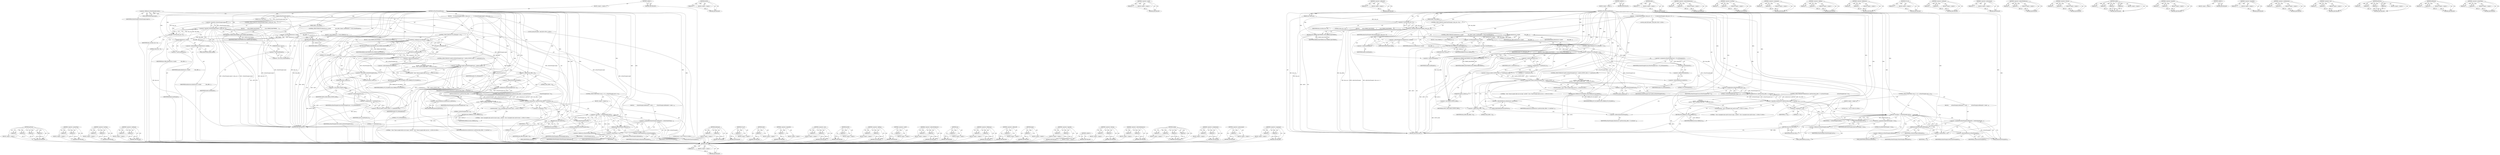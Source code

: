 digraph "&lt;operator&gt;.greaterThan" {
vulnerable_239 [label=<(METHOD,getVector)>];
vulnerable_240 [label=<(PARAM,p1)>];
vulnerable_241 [label=<(PARAM,p2)>];
vulnerable_242 [label=<(PARAM,p3)>];
vulnerable_243 [label=<(PARAM,p4)>];
vulnerable_244 [label=<(BLOCK,&lt;empty&gt;,&lt;empty&gt;)>];
vulnerable_245 [label=<(METHOD_RETURN,ANY)>];
vulnerable_220 [label=<(METHOD,&lt;operator&gt;.greaterThan)>];
vulnerable_221 [label=<(PARAM,p1)>];
vulnerable_222 [label=<(PARAM,p2)>];
vulnerable_223 [label=<(BLOCK,&lt;empty&gt;,&lt;empty&gt;)>];
vulnerable_224 [label=<(METHOD_RETURN,ANY)>];
vulnerable_171 [label=<(METHOD,&lt;operator&gt;.lessThan)>];
vulnerable_172 [label=<(PARAM,p1)>];
vulnerable_173 [label=<(PARAM,p2)>];
vulnerable_174 [label=<(BLOCK,&lt;empty&gt;,&lt;empty&gt;)>];
vulnerable_175 [label=<(METHOD_RETURN,ANY)>];
vulnerable_197 [label=<(METHOD,&lt;operator&gt;.notEquals)>];
vulnerable_198 [label=<(PARAM,p1)>];
vulnerable_199 [label=<(PARAM,p2)>];
vulnerable_200 [label=<(BLOCK,&lt;empty&gt;,&lt;empty&gt;)>];
vulnerable_201 [label=<(METHOD_RETURN,ANY)>];
vulnerable_6 [label=<(METHOD,&lt;global&gt;)<SUB>1</SUB>>];
vulnerable_7 [label=<(BLOCK,&lt;empty&gt;,&lt;empty&gt;)<SUB>1</SUB>>];
vulnerable_8 [label=<(METHOD,setTimeToSampleParams)<SUB>1</SUB>>];
vulnerable_9 [label=<(PARAM,off64_t data_offset)<SUB>2</SUB>>];
vulnerable_10 [label=<(PARAM,size_t data_size)<SUB>2</SUB>>];
vulnerable_11 [label=<(BLOCK,{
    if (!mTimeToSample.empty() || data_size &lt;...,{
    if (!mTimeToSample.empty() || data_size &lt;...)<SUB>2</SUB>>];
vulnerable_12 [label=<(CONTROL_STRUCTURE,IF,if (!mTimeToSample.empty() || data_size &lt; 8))<SUB>3</SUB>>];
vulnerable_13 [label=<(&lt;operator&gt;.logicalOr,!mTimeToSample.empty() || data_size &lt; 8)<SUB>3</SUB>>];
vulnerable_14 [label=<(&lt;operator&gt;.logicalNot,!mTimeToSample.empty())<SUB>3</SUB>>];
vulnerable_15 [label=<(empty,mTimeToSample.empty())<SUB>3</SUB>>];
vulnerable_16 [label=<(&lt;operator&gt;.fieldAccess,mTimeToSample.empty)<SUB>3</SUB>>];
vulnerable_17 [label=<(IDENTIFIER,mTimeToSample,mTimeToSample.empty())<SUB>3</SUB>>];
vulnerable_18 [label=<(FIELD_IDENTIFIER,empty,empty)<SUB>3</SUB>>];
vulnerable_19 [label=<(&lt;operator&gt;.lessThan,data_size &lt; 8)<SUB>3</SUB>>];
vulnerable_20 [label=<(IDENTIFIER,data_size,data_size &lt; 8)<SUB>3</SUB>>];
vulnerable_21 [label=<(LITERAL,8,data_size &lt; 8)<SUB>3</SUB>>];
vulnerable_22 [label=<(BLOCK,{
         return ERROR_MALFORMED;
     },{
         return ERROR_MALFORMED;
     })<SUB>3</SUB>>];
vulnerable_23 [label=<(RETURN,return ERROR_MALFORMED;,return ERROR_MALFORMED;)<SUB>4</SUB>>];
vulnerable_24 [label=<(IDENTIFIER,ERROR_MALFORMED,return ERROR_MALFORMED;)<SUB>4</SUB>>];
vulnerable_25 [label="<(LOCAL,uint8_t[8] header: uint8_t[8])<SUB>7</SUB>>"];
vulnerable_26 [label=<(CONTROL_STRUCTURE,IF,if (mDataSource-&gt;readAt(
                data_offset, header, sizeof(header)) &lt; (ssize_t)sizeof(header)))<SUB>8</SUB>>];
vulnerable_27 [label=<(&lt;operator&gt;.lessThan,mDataSource-&gt;readAt(
                data_offse...)<SUB>8</SUB>>];
vulnerable_28 [label=<(readAt,mDataSource-&gt;readAt(
                data_offse...)<SUB>8</SUB>>];
vulnerable_29 [label=<(&lt;operator&gt;.indirectFieldAccess,mDataSource-&gt;readAt)<SUB>8</SUB>>];
vulnerable_30 [label=<(IDENTIFIER,mDataSource,mDataSource-&gt;readAt(
                data_offse...)<SUB>8</SUB>>];
vulnerable_31 [label=<(FIELD_IDENTIFIER,readAt,readAt)<SUB>8</SUB>>];
vulnerable_32 [label=<(IDENTIFIER,data_offset,mDataSource-&gt;readAt(
                data_offse...)<SUB>9</SUB>>];
vulnerable_33 [label=<(IDENTIFIER,header,mDataSource-&gt;readAt(
                data_offse...)<SUB>9</SUB>>];
vulnerable_34 [label=<(&lt;operator&gt;.sizeOf,sizeof(header))<SUB>9</SUB>>];
vulnerable_35 [label=<(IDENTIFIER,header,sizeof(header))<SUB>9</SUB>>];
vulnerable_36 [label=<(&lt;operator&gt;.cast,(ssize_t)sizeof(header))<SUB>9</SUB>>];
vulnerable_37 [label=<(UNKNOWN,ssize_t,ssize_t)<SUB>9</SUB>>];
vulnerable_38 [label=<(&lt;operator&gt;.sizeOf,sizeof(header))<SUB>9</SUB>>];
vulnerable_39 [label=<(IDENTIFIER,header,sizeof(header))<SUB>9</SUB>>];
vulnerable_40 [label=<(BLOCK,{
 return ERROR_IO;
 },{
 return ERROR_IO;
 })<SUB>9</SUB>>];
vulnerable_41 [label=<(RETURN,return ERROR_IO;,return ERROR_IO;)<SUB>10</SUB>>];
vulnerable_42 [label=<(IDENTIFIER,ERROR_IO,return ERROR_IO;)<SUB>10</SUB>>];
vulnerable_43 [label=<(CONTROL_STRUCTURE,IF,if (U32_AT(header) != 0))<SUB>13</SUB>>];
vulnerable_44 [label=<(&lt;operator&gt;.notEquals,U32_AT(header) != 0)<SUB>13</SUB>>];
vulnerable_45 [label=<(U32_AT,U32_AT(header))<SUB>13</SUB>>];
vulnerable_46 [label=<(IDENTIFIER,header,U32_AT(header))<SUB>13</SUB>>];
vulnerable_47 [label=<(LITERAL,0,U32_AT(header) != 0)<SUB>13</SUB>>];
vulnerable_48 [label=<(BLOCK,{
 return ERROR_MALFORMED;
 },{
 return ERROR_MALFORMED;
 })<SUB>13</SUB>>];
vulnerable_49 [label=<(RETURN,return ERROR_MALFORMED;,return ERROR_MALFORMED;)<SUB>14</SUB>>];
vulnerable_50 [label=<(IDENTIFIER,ERROR_MALFORMED,return ERROR_MALFORMED;)<SUB>14</SUB>>];
vulnerable_51 [label=<(&lt;operator&gt;.assignment,mTimeToSampleCount = U32_AT(&amp;header[4]))<SUB>17</SUB>>];
vulnerable_52 [label=<(IDENTIFIER,mTimeToSampleCount,mTimeToSampleCount = U32_AT(&amp;header[4]))<SUB>17</SUB>>];
vulnerable_53 [label=<(U32_AT,U32_AT(&amp;header[4]))<SUB>17</SUB>>];
vulnerable_54 [label=<(&lt;operator&gt;.addressOf,&amp;header[4])<SUB>17</SUB>>];
vulnerable_55 [label=<(&lt;operator&gt;.indirectIndexAccess,header[4])<SUB>17</SUB>>];
vulnerable_56 [label=<(IDENTIFIER,header,U32_AT(&amp;header[4]))<SUB>17</SUB>>];
vulnerable_57 [label=<(LITERAL,4,U32_AT(&amp;header[4]))<SUB>17</SUB>>];
vulnerable_58 [label=<(CONTROL_STRUCTURE,IF,if ((uint64_t)mTimeToSampleCount &gt;
 (uint64_t)UINT32_MAX / (2 * sizeof(uint32_t))))<SUB>18</SUB>>];
vulnerable_59 [label=<(&lt;operator&gt;.greaterThan,(uint64_t)mTimeToSampleCount &gt;
 (uint64_t)UINT3...)<SUB>18</SUB>>];
vulnerable_60 [label=<(&lt;operator&gt;.cast,(uint64_t)mTimeToSampleCount)<SUB>18</SUB>>];
vulnerable_61 [label=<(UNKNOWN,uint64_t,uint64_t)<SUB>18</SUB>>];
vulnerable_62 [label=<(IDENTIFIER,mTimeToSampleCount,(uint64_t)mTimeToSampleCount)<SUB>18</SUB>>];
vulnerable_63 [label=<(&lt;operator&gt;.division,(uint64_t)UINT32_MAX / (2 * sizeof(uint32_t)))<SUB>19</SUB>>];
vulnerable_64 [label=<(&lt;operator&gt;.cast,(uint64_t)UINT32_MAX)<SUB>19</SUB>>];
vulnerable_65 [label=<(UNKNOWN,uint64_t,uint64_t)<SUB>19</SUB>>];
vulnerable_66 [label=<(IDENTIFIER,UINT32_MAX,(uint64_t)UINT32_MAX)<SUB>19</SUB>>];
vulnerable_67 [label=<(&lt;operator&gt;.multiplication,2 * sizeof(uint32_t))<SUB>19</SUB>>];
vulnerable_68 [label=<(LITERAL,2,2 * sizeof(uint32_t))<SUB>19</SUB>>];
vulnerable_69 [label=<(&lt;operator&gt;.sizeOf,sizeof(uint32_t))<SUB>19</SUB>>];
vulnerable_70 [label=<(IDENTIFIER,uint32_t,sizeof(uint32_t))<SUB>19</SUB>>];
vulnerable_71 [label="<(BLOCK,{
        ALOGE(&quot;  Error: Time-to-sample table ...,{
        ALOGE(&quot;  Error: Time-to-sample table ...)<SUB>19</SUB>>"];
vulnerable_72 [label="<(ALOGE,ALOGE(&quot;  Error: Time-to-sample table size too l...)<SUB>20</SUB>>"];
vulnerable_73 [label="<(LITERAL,&quot;  Error: Time-to-sample table size too large.&quot;,ALOGE(&quot;  Error: Time-to-sample table size too l...)<SUB>20</SUB>>"];
vulnerable_74 [label=<(RETURN,return ERROR_OUT_OF_RANGE;,return ERROR_OUT_OF_RANGE;)<SUB>22</SUB>>];
vulnerable_75 [label=<(IDENTIFIER,ERROR_OUT_OF_RANGE,return ERROR_OUT_OF_RANGE;)<SUB>22</SUB>>];
vulnerable_76 [label=<(CONTROL_STRUCTURE,IF,if (!mDataSource-&gt;getVector(data_offset + 8, &amp;mTimeToSample,
                                mTimeToSampleCount * 2)))<SUB>25</SUB>>];
vulnerable_77 [label=<(&lt;operator&gt;.logicalNot,!mDataSource-&gt;getVector(data_offset + 8, &amp;mTime...)<SUB>25</SUB>>];
vulnerable_78 [label=<(getVector,mDataSource-&gt;getVector(data_offset + 8, &amp;mTimeT...)<SUB>25</SUB>>];
vulnerable_79 [label=<(&lt;operator&gt;.indirectFieldAccess,mDataSource-&gt;getVector)<SUB>25</SUB>>];
vulnerable_80 [label=<(IDENTIFIER,mDataSource,mDataSource-&gt;getVector(data_offset + 8, &amp;mTimeT...)<SUB>25</SUB>>];
vulnerable_81 [label=<(FIELD_IDENTIFIER,getVector,getVector)<SUB>25</SUB>>];
vulnerable_82 [label=<(&lt;operator&gt;.addition,data_offset + 8)<SUB>25</SUB>>];
vulnerable_83 [label=<(IDENTIFIER,data_offset,data_offset + 8)<SUB>25</SUB>>];
vulnerable_84 [label=<(LITERAL,8,data_offset + 8)<SUB>25</SUB>>];
vulnerable_85 [label=<(&lt;operator&gt;.addressOf,&amp;mTimeToSample)<SUB>25</SUB>>];
vulnerable_86 [label=<(IDENTIFIER,mTimeToSample,mDataSource-&gt;getVector(data_offset + 8, &amp;mTimeT...)<SUB>25</SUB>>];
vulnerable_87 [label=<(&lt;operator&gt;.multiplication,mTimeToSampleCount * 2)<SUB>26</SUB>>];
vulnerable_88 [label=<(IDENTIFIER,mTimeToSampleCount,mTimeToSampleCount * 2)<SUB>26</SUB>>];
vulnerable_89 [label=<(LITERAL,2,mTimeToSampleCount * 2)<SUB>26</SUB>>];
vulnerable_90 [label="<(BLOCK,{
        ALOGE(&quot;  Error: Incomplete data read ...,{
        ALOGE(&quot;  Error: Incomplete data read ...)<SUB>26</SUB>>"];
vulnerable_91 [label="<(ALOGE,ALOGE(&quot;  Error: Incomplete data read for time-t...)<SUB>27</SUB>>"];
vulnerable_92 [label="<(LITERAL,&quot;  Error: Incomplete data read for time-to-samp...,ALOGE(&quot;  Error: Incomplete data read for time-t...)<SUB>27</SUB>>"];
vulnerable_93 [label=<(RETURN,return ERROR_IO;,return ERROR_IO;)<SUB>28</SUB>>];
vulnerable_94 [label=<(IDENTIFIER,ERROR_IO,return ERROR_IO;)<SUB>28</SUB>>];
vulnerable_95 [label=<(CONTROL_STRUCTURE,FOR,for (size_t i = 0;i &lt; mTimeToSample.size();++i))<SUB>32</SUB>>];
vulnerable_96 [label=<(BLOCK,&lt;empty&gt;,&lt;empty&gt;)<SUB>32</SUB>>];
vulnerable_97 [label="<(LOCAL,size_t i: size_t)<SUB>32</SUB>>"];
vulnerable_98 [label=<(&lt;operator&gt;.assignment,i = 0)<SUB>32</SUB>>];
vulnerable_99 [label=<(IDENTIFIER,i,i = 0)<SUB>32</SUB>>];
vulnerable_100 [label=<(LITERAL,0,i = 0)<SUB>32</SUB>>];
vulnerable_101 [label=<(&lt;operator&gt;.lessThan,i &lt; mTimeToSample.size())<SUB>32</SUB>>];
vulnerable_102 [label=<(IDENTIFIER,i,i &lt; mTimeToSample.size())<SUB>32</SUB>>];
vulnerable_103 [label=<(size,mTimeToSample.size())<SUB>32</SUB>>];
vulnerable_104 [label=<(&lt;operator&gt;.fieldAccess,mTimeToSample.size)<SUB>32</SUB>>];
vulnerable_105 [label=<(IDENTIFIER,mTimeToSample,mTimeToSample.size())<SUB>32</SUB>>];
vulnerable_106 [label=<(FIELD_IDENTIFIER,size,size)<SUB>32</SUB>>];
vulnerable_107 [label=<(&lt;operator&gt;.preIncrement,++i)<SUB>32</SUB>>];
vulnerable_108 [label=<(IDENTIFIER,i,++i)<SUB>32</SUB>>];
vulnerable_109 [label=<(BLOCK,{
         mTimeToSample.editItemAt(i) = ntohl(...,{
         mTimeToSample.editItemAt(i) = ntohl(...)<SUB>32</SUB>>];
vulnerable_110 [label=<(&lt;operator&gt;.assignment,mTimeToSample.editItemAt(i) = ntohl(mTimeToSamp...)<SUB>33</SUB>>];
vulnerable_111 [label=<(editItemAt,mTimeToSample.editItemAt(i))<SUB>33</SUB>>];
vulnerable_112 [label=<(&lt;operator&gt;.fieldAccess,mTimeToSample.editItemAt)<SUB>33</SUB>>];
vulnerable_113 [label=<(IDENTIFIER,mTimeToSample,mTimeToSample.editItemAt(i))<SUB>33</SUB>>];
vulnerable_114 [label=<(FIELD_IDENTIFIER,editItemAt,editItemAt)<SUB>33</SUB>>];
vulnerable_115 [label=<(IDENTIFIER,i,mTimeToSample.editItemAt(i))<SUB>33</SUB>>];
vulnerable_116 [label=<(ntohl,ntohl(mTimeToSample[i]))<SUB>33</SUB>>];
vulnerable_117 [label=<(&lt;operator&gt;.indirectIndexAccess,mTimeToSample[i])<SUB>33</SUB>>];
vulnerable_118 [label=<(IDENTIFIER,mTimeToSample,ntohl(mTimeToSample[i]))<SUB>33</SUB>>];
vulnerable_119 [label=<(IDENTIFIER,i,ntohl(mTimeToSample[i]))<SUB>33</SUB>>];
vulnerable_120 [label=<(RETURN,return OK;,return OK;)<SUB>35</SUB>>];
vulnerable_121 [label=<(IDENTIFIER,OK,return OK;)<SUB>35</SUB>>];
vulnerable_122 [label=<(METHOD_RETURN,status_t)<SUB>1</SUB>>];
vulnerable_124 [label=<(METHOD_RETURN,ANY)<SUB>1</SUB>>];
vulnerable_259 [label=<(METHOD,editItemAt)>];
vulnerable_260 [label=<(PARAM,p1)>];
vulnerable_261 [label=<(PARAM,p2)>];
vulnerable_262 [label=<(BLOCK,&lt;empty&gt;,&lt;empty&gt;)>];
vulnerable_263 [label=<(METHOD_RETURN,ANY)>];
vulnerable_202 [label=<(METHOD,U32_AT)>];
vulnerable_203 [label=<(PARAM,p1)>];
vulnerable_204 [label=<(BLOCK,&lt;empty&gt;,&lt;empty&gt;)>];
vulnerable_205 [label=<(METHOD_RETURN,ANY)>];
vulnerable_264 [label=<(METHOD,ntohl)>];
vulnerable_265 [label=<(PARAM,p1)>];
vulnerable_266 [label=<(BLOCK,&lt;empty&gt;,&lt;empty&gt;)>];
vulnerable_267 [label=<(METHOD_RETURN,ANY)>];
vulnerable_158 [label=<(METHOD,&lt;operator&gt;.logicalNot)>];
vulnerable_159 [label=<(PARAM,p1)>];
vulnerable_160 [label=<(BLOCK,&lt;empty&gt;,&lt;empty&gt;)>];
vulnerable_161 [label=<(METHOD_RETURN,ANY)>];
vulnerable_192 [label=<(METHOD,&lt;operator&gt;.cast)>];
vulnerable_193 [label=<(PARAM,p1)>];
vulnerable_194 [label=<(PARAM,p2)>];
vulnerable_195 [label=<(BLOCK,&lt;empty&gt;,&lt;empty&gt;)>];
vulnerable_196 [label=<(METHOD_RETURN,ANY)>];
vulnerable_235 [label=<(METHOD,ALOGE)>];
vulnerable_236 [label=<(PARAM,p1)>];
vulnerable_237 [label=<(BLOCK,&lt;empty&gt;,&lt;empty&gt;)>];
vulnerable_238 [label=<(METHOD_RETURN,ANY)>];
vulnerable_246 [label=<(METHOD,&lt;operator&gt;.addition)>];
vulnerable_247 [label=<(PARAM,p1)>];
vulnerable_248 [label=<(PARAM,p2)>];
vulnerable_249 [label=<(BLOCK,&lt;empty&gt;,&lt;empty&gt;)>];
vulnerable_250 [label=<(METHOD_RETURN,ANY)>];
vulnerable_188 [label=<(METHOD,&lt;operator&gt;.sizeOf)>];
vulnerable_189 [label=<(PARAM,p1)>];
vulnerable_190 [label=<(BLOCK,&lt;empty&gt;,&lt;empty&gt;)>];
vulnerable_191 [label=<(METHOD_RETURN,ANY)>];
vulnerable_183 [label=<(METHOD,&lt;operator&gt;.indirectFieldAccess)>];
vulnerable_184 [label=<(PARAM,p1)>];
vulnerable_185 [label=<(PARAM,p2)>];
vulnerable_186 [label=<(BLOCK,&lt;empty&gt;,&lt;empty&gt;)>];
vulnerable_187 [label=<(METHOD_RETURN,ANY)>];
vulnerable_251 [label=<(METHOD,size)>];
vulnerable_252 [label=<(PARAM,p1)>];
vulnerable_253 [label=<(BLOCK,&lt;empty&gt;,&lt;empty&gt;)>];
vulnerable_254 [label=<(METHOD_RETURN,ANY)>];
vulnerable_166 [label=<(METHOD,&lt;operator&gt;.fieldAccess)>];
vulnerable_167 [label=<(PARAM,p1)>];
vulnerable_168 [label=<(PARAM,p2)>];
vulnerable_169 [label=<(BLOCK,&lt;empty&gt;,&lt;empty&gt;)>];
vulnerable_170 [label=<(METHOD_RETURN,ANY)>];
vulnerable_211 [label=<(METHOD,&lt;operator&gt;.addressOf)>];
vulnerable_212 [label=<(PARAM,p1)>];
vulnerable_213 [label=<(BLOCK,&lt;empty&gt;,&lt;empty&gt;)>];
vulnerable_214 [label=<(METHOD_RETURN,ANY)>];
vulnerable_162 [label=<(METHOD,empty)>];
vulnerable_163 [label=<(PARAM,p1)>];
vulnerable_164 [label=<(BLOCK,&lt;empty&gt;,&lt;empty&gt;)>];
vulnerable_165 [label=<(METHOD_RETURN,ANY)>];
vulnerable_153 [label=<(METHOD,&lt;operator&gt;.logicalOr)>];
vulnerable_154 [label=<(PARAM,p1)>];
vulnerable_155 [label=<(PARAM,p2)>];
vulnerable_156 [label=<(BLOCK,&lt;empty&gt;,&lt;empty&gt;)>];
vulnerable_157 [label=<(METHOD_RETURN,ANY)>];
vulnerable_147 [label=<(METHOD,&lt;global&gt;)<SUB>1</SUB>>];
vulnerable_148 [label=<(BLOCK,&lt;empty&gt;,&lt;empty&gt;)>];
vulnerable_149 [label=<(METHOD_RETURN,ANY)>];
vulnerable_225 [label=<(METHOD,&lt;operator&gt;.division)>];
vulnerable_226 [label=<(PARAM,p1)>];
vulnerable_227 [label=<(PARAM,p2)>];
vulnerable_228 [label=<(BLOCK,&lt;empty&gt;,&lt;empty&gt;)>];
vulnerable_229 [label=<(METHOD_RETURN,ANY)>];
vulnerable_215 [label=<(METHOD,&lt;operator&gt;.indirectIndexAccess)>];
vulnerable_216 [label=<(PARAM,p1)>];
vulnerable_217 [label=<(PARAM,p2)>];
vulnerable_218 [label=<(BLOCK,&lt;empty&gt;,&lt;empty&gt;)>];
vulnerable_219 [label=<(METHOD_RETURN,ANY)>];
vulnerable_176 [label=<(METHOD,readAt)>];
vulnerable_177 [label=<(PARAM,p1)>];
vulnerable_178 [label=<(PARAM,p2)>];
vulnerable_179 [label=<(PARAM,p3)>];
vulnerable_180 [label=<(PARAM,p4)>];
vulnerable_181 [label=<(BLOCK,&lt;empty&gt;,&lt;empty&gt;)>];
vulnerable_182 [label=<(METHOD_RETURN,ANY)>];
vulnerable_230 [label=<(METHOD,&lt;operator&gt;.multiplication)>];
vulnerable_231 [label=<(PARAM,p1)>];
vulnerable_232 [label=<(PARAM,p2)>];
vulnerable_233 [label=<(BLOCK,&lt;empty&gt;,&lt;empty&gt;)>];
vulnerable_234 [label=<(METHOD_RETURN,ANY)>];
vulnerable_255 [label=<(METHOD,&lt;operator&gt;.preIncrement)>];
vulnerable_256 [label=<(PARAM,p1)>];
vulnerable_257 [label=<(BLOCK,&lt;empty&gt;,&lt;empty&gt;)>];
vulnerable_258 [label=<(METHOD_RETURN,ANY)>];
vulnerable_206 [label=<(METHOD,&lt;operator&gt;.assignment)>];
vulnerable_207 [label=<(PARAM,p1)>];
vulnerable_208 [label=<(PARAM,p2)>];
vulnerable_209 [label=<(BLOCK,&lt;empty&gt;,&lt;empty&gt;)>];
vulnerable_210 [label=<(METHOD_RETURN,ANY)>];
fixed_243 [label=<(METHOD,size)>];
fixed_244 [label=<(PARAM,p1)>];
fixed_245 [label=<(BLOCK,&lt;empty&gt;,&lt;empty&gt;)>];
fixed_246 [label=<(METHOD_RETURN,ANY)>];
fixed_223 [label=<(METHOD,ALOGE)>];
fixed_224 [label=<(PARAM,p1)>];
fixed_225 [label=<(BLOCK,&lt;empty&gt;,&lt;empty&gt;)>];
fixed_226 [label=<(METHOD_RETURN,ANY)>];
fixed_176 [label=<(METHOD,&lt;operator&gt;.sizeOf)>];
fixed_177 [label=<(PARAM,p1)>];
fixed_178 [label=<(BLOCK,&lt;empty&gt;,&lt;empty&gt;)>];
fixed_179 [label=<(METHOD_RETURN,ANY)>];
fixed_199 [label=<(METHOD,&lt;operator&gt;.addressOf)>];
fixed_200 [label=<(PARAM,p1)>];
fixed_201 [label=<(BLOCK,&lt;empty&gt;,&lt;empty&gt;)>];
fixed_202 [label=<(METHOD_RETURN,ANY)>];
fixed_6 [label=<(METHOD,&lt;global&gt;)<SUB>1</SUB>>];
fixed_7 [label=<(BLOCK,&lt;empty&gt;,&lt;empty&gt;)<SUB>1</SUB>>];
fixed_8 [label=<(METHOD,setTimeToSampleParams)<SUB>1</SUB>>];
fixed_9 [label=<(PARAM,off64_t data_offset)<SUB>2</SUB>>];
fixed_10 [label=<(PARAM,size_t data_size)<SUB>2</SUB>>];
fixed_11 [label=<(BLOCK,{
    if (mHasTimeToSample || data_size &lt; 8) {
...,{
    if (mHasTimeToSample || data_size &lt; 8) {
...)<SUB>2</SUB>>];
fixed_12 [label=<(CONTROL_STRUCTURE,IF,if (mHasTimeToSample || data_size &lt; 8))<SUB>3</SUB>>];
fixed_13 [label=<(&lt;operator&gt;.logicalOr,mHasTimeToSample || data_size &lt; 8)<SUB>3</SUB>>];
fixed_14 [label=<(IDENTIFIER,mHasTimeToSample,mHasTimeToSample || data_size &lt; 8)<SUB>3</SUB>>];
fixed_15 [label=<(&lt;operator&gt;.lessThan,data_size &lt; 8)<SUB>3</SUB>>];
fixed_16 [label=<(IDENTIFIER,data_size,data_size &lt; 8)<SUB>3</SUB>>];
fixed_17 [label=<(LITERAL,8,data_size &lt; 8)<SUB>3</SUB>>];
fixed_18 [label=<(BLOCK,{
         return ERROR_MALFORMED;
     },{
         return ERROR_MALFORMED;
     })<SUB>3</SUB>>];
fixed_19 [label=<(RETURN,return ERROR_MALFORMED;,return ERROR_MALFORMED;)<SUB>4</SUB>>];
fixed_20 [label=<(IDENTIFIER,ERROR_MALFORMED,return ERROR_MALFORMED;)<SUB>4</SUB>>];
fixed_21 [label="<(LOCAL,uint8_t[8] header: uint8_t[8])<SUB>7</SUB>>"];
fixed_22 [label=<(CONTROL_STRUCTURE,IF,if (mDataSource-&gt;readAt(
                data_offset, header, sizeof(header)) &lt; (ssize_t)sizeof(header)))<SUB>8</SUB>>];
fixed_23 [label=<(&lt;operator&gt;.lessThan,mDataSource-&gt;readAt(
                data_offse...)<SUB>8</SUB>>];
fixed_24 [label=<(readAt,mDataSource-&gt;readAt(
                data_offse...)<SUB>8</SUB>>];
fixed_25 [label=<(&lt;operator&gt;.indirectFieldAccess,mDataSource-&gt;readAt)<SUB>8</SUB>>];
fixed_26 [label=<(IDENTIFIER,mDataSource,mDataSource-&gt;readAt(
                data_offse...)<SUB>8</SUB>>];
fixed_27 [label=<(FIELD_IDENTIFIER,readAt,readAt)<SUB>8</SUB>>];
fixed_28 [label=<(IDENTIFIER,data_offset,mDataSource-&gt;readAt(
                data_offse...)<SUB>9</SUB>>];
fixed_29 [label=<(IDENTIFIER,header,mDataSource-&gt;readAt(
                data_offse...)<SUB>9</SUB>>];
fixed_30 [label=<(&lt;operator&gt;.sizeOf,sizeof(header))<SUB>9</SUB>>];
fixed_31 [label=<(IDENTIFIER,header,sizeof(header))<SUB>9</SUB>>];
fixed_32 [label=<(&lt;operator&gt;.cast,(ssize_t)sizeof(header))<SUB>9</SUB>>];
fixed_33 [label=<(UNKNOWN,ssize_t,ssize_t)<SUB>9</SUB>>];
fixed_34 [label=<(&lt;operator&gt;.sizeOf,sizeof(header))<SUB>9</SUB>>];
fixed_35 [label=<(IDENTIFIER,header,sizeof(header))<SUB>9</SUB>>];
fixed_36 [label=<(BLOCK,{
 return ERROR_IO;
 },{
 return ERROR_IO;
 })<SUB>9</SUB>>];
fixed_37 [label=<(RETURN,return ERROR_IO;,return ERROR_IO;)<SUB>10</SUB>>];
fixed_38 [label=<(IDENTIFIER,ERROR_IO,return ERROR_IO;)<SUB>10</SUB>>];
fixed_39 [label=<(CONTROL_STRUCTURE,IF,if (U32_AT(header) != 0))<SUB>13</SUB>>];
fixed_40 [label=<(&lt;operator&gt;.notEquals,U32_AT(header) != 0)<SUB>13</SUB>>];
fixed_41 [label=<(U32_AT,U32_AT(header))<SUB>13</SUB>>];
fixed_42 [label=<(IDENTIFIER,header,U32_AT(header))<SUB>13</SUB>>];
fixed_43 [label=<(LITERAL,0,U32_AT(header) != 0)<SUB>13</SUB>>];
fixed_44 [label=<(BLOCK,{
 return ERROR_MALFORMED;
 },{
 return ERROR_MALFORMED;
 })<SUB>13</SUB>>];
fixed_45 [label=<(RETURN,return ERROR_MALFORMED;,return ERROR_MALFORMED;)<SUB>14</SUB>>];
fixed_46 [label=<(IDENTIFIER,ERROR_MALFORMED,return ERROR_MALFORMED;)<SUB>14</SUB>>];
fixed_47 [label=<(&lt;operator&gt;.assignment,mTimeToSampleCount = U32_AT(&amp;header[4]))<SUB>17</SUB>>];
fixed_48 [label=<(IDENTIFIER,mTimeToSampleCount,mTimeToSampleCount = U32_AT(&amp;header[4]))<SUB>17</SUB>>];
fixed_49 [label=<(U32_AT,U32_AT(&amp;header[4]))<SUB>17</SUB>>];
fixed_50 [label=<(&lt;operator&gt;.addressOf,&amp;header[4])<SUB>17</SUB>>];
fixed_51 [label=<(&lt;operator&gt;.indirectIndexAccess,header[4])<SUB>17</SUB>>];
fixed_52 [label=<(IDENTIFIER,header,U32_AT(&amp;header[4]))<SUB>17</SUB>>];
fixed_53 [label=<(LITERAL,4,U32_AT(&amp;header[4]))<SUB>17</SUB>>];
fixed_54 [label=<(CONTROL_STRUCTURE,IF,if ((uint64_t)mTimeToSampleCount &gt;
 (uint64_t)UINT32_MAX / (2 * sizeof(uint32_t))))<SUB>18</SUB>>];
fixed_55 [label=<(&lt;operator&gt;.greaterThan,(uint64_t)mTimeToSampleCount &gt;
 (uint64_t)UINT3...)<SUB>18</SUB>>];
fixed_56 [label=<(&lt;operator&gt;.cast,(uint64_t)mTimeToSampleCount)<SUB>18</SUB>>];
fixed_57 [label=<(UNKNOWN,uint64_t,uint64_t)<SUB>18</SUB>>];
fixed_58 [label=<(IDENTIFIER,mTimeToSampleCount,(uint64_t)mTimeToSampleCount)<SUB>18</SUB>>];
fixed_59 [label=<(&lt;operator&gt;.division,(uint64_t)UINT32_MAX / (2 * sizeof(uint32_t)))<SUB>19</SUB>>];
fixed_60 [label=<(&lt;operator&gt;.cast,(uint64_t)UINT32_MAX)<SUB>19</SUB>>];
fixed_61 [label=<(UNKNOWN,uint64_t,uint64_t)<SUB>19</SUB>>];
fixed_62 [label=<(IDENTIFIER,UINT32_MAX,(uint64_t)UINT32_MAX)<SUB>19</SUB>>];
fixed_63 [label=<(&lt;operator&gt;.multiplication,2 * sizeof(uint32_t))<SUB>19</SUB>>];
fixed_64 [label=<(LITERAL,2,2 * sizeof(uint32_t))<SUB>19</SUB>>];
fixed_65 [label=<(&lt;operator&gt;.sizeOf,sizeof(uint32_t))<SUB>19</SUB>>];
fixed_66 [label=<(IDENTIFIER,uint32_t,sizeof(uint32_t))<SUB>19</SUB>>];
fixed_67 [label="<(BLOCK,{
        ALOGE(&quot;  Error: Time-to-sample table ...,{
        ALOGE(&quot;  Error: Time-to-sample table ...)<SUB>19</SUB>>"];
fixed_68 [label="<(ALOGE,ALOGE(&quot;  Error: Time-to-sample table size too l...)<SUB>20</SUB>>"];
fixed_69 [label="<(LITERAL,&quot;  Error: Time-to-sample table size too large.&quot;,ALOGE(&quot;  Error: Time-to-sample table size too l...)<SUB>20</SUB>>"];
fixed_70 [label=<(RETURN,return ERROR_OUT_OF_RANGE;,return ERROR_OUT_OF_RANGE;)<SUB>22</SUB>>];
fixed_71 [label=<(IDENTIFIER,ERROR_OUT_OF_RANGE,return ERROR_OUT_OF_RANGE;)<SUB>22</SUB>>];
fixed_72 [label=<(CONTROL_STRUCTURE,IF,if (!mDataSource-&gt;getVector(data_offset + 8, &amp;mTimeToSample,
                                mTimeToSampleCount * 2)))<SUB>25</SUB>>];
fixed_73 [label=<(&lt;operator&gt;.logicalNot,!mDataSource-&gt;getVector(data_offset + 8, &amp;mTime...)<SUB>25</SUB>>];
fixed_74 [label=<(getVector,mDataSource-&gt;getVector(data_offset + 8, &amp;mTimeT...)<SUB>25</SUB>>];
fixed_75 [label=<(&lt;operator&gt;.indirectFieldAccess,mDataSource-&gt;getVector)<SUB>25</SUB>>];
fixed_76 [label=<(IDENTIFIER,mDataSource,mDataSource-&gt;getVector(data_offset + 8, &amp;mTimeT...)<SUB>25</SUB>>];
fixed_77 [label=<(FIELD_IDENTIFIER,getVector,getVector)<SUB>25</SUB>>];
fixed_78 [label=<(&lt;operator&gt;.addition,data_offset + 8)<SUB>25</SUB>>];
fixed_79 [label=<(IDENTIFIER,data_offset,data_offset + 8)<SUB>25</SUB>>];
fixed_80 [label=<(LITERAL,8,data_offset + 8)<SUB>25</SUB>>];
fixed_81 [label=<(&lt;operator&gt;.addressOf,&amp;mTimeToSample)<SUB>25</SUB>>];
fixed_82 [label=<(IDENTIFIER,mTimeToSample,mDataSource-&gt;getVector(data_offset + 8, &amp;mTimeT...)<SUB>25</SUB>>];
fixed_83 [label=<(&lt;operator&gt;.multiplication,mTimeToSampleCount * 2)<SUB>26</SUB>>];
fixed_84 [label=<(IDENTIFIER,mTimeToSampleCount,mTimeToSampleCount * 2)<SUB>26</SUB>>];
fixed_85 [label=<(LITERAL,2,mTimeToSampleCount * 2)<SUB>26</SUB>>];
fixed_86 [label="<(BLOCK,{
        ALOGE(&quot;  Error: Incomplete data read ...,{
        ALOGE(&quot;  Error: Incomplete data read ...)<SUB>26</SUB>>"];
fixed_87 [label="<(ALOGE,ALOGE(&quot;  Error: Incomplete data read for time-t...)<SUB>27</SUB>>"];
fixed_88 [label="<(LITERAL,&quot;  Error: Incomplete data read for time-to-samp...,ALOGE(&quot;  Error: Incomplete data read for time-t...)<SUB>27</SUB>>"];
fixed_89 [label=<(RETURN,return ERROR_IO;,return ERROR_IO;)<SUB>28</SUB>>];
fixed_90 [label=<(IDENTIFIER,ERROR_IO,return ERROR_IO;)<SUB>28</SUB>>];
fixed_91 [label=<(CONTROL_STRUCTURE,FOR,for (size_t i = 0;i &lt; mTimeToSample.size();++i))<SUB>32</SUB>>];
fixed_92 [label=<(BLOCK,&lt;empty&gt;,&lt;empty&gt;)<SUB>32</SUB>>];
fixed_93 [label="<(LOCAL,size_t i: size_t)<SUB>32</SUB>>"];
fixed_94 [label=<(&lt;operator&gt;.assignment,i = 0)<SUB>32</SUB>>];
fixed_95 [label=<(IDENTIFIER,i,i = 0)<SUB>32</SUB>>];
fixed_96 [label=<(LITERAL,0,i = 0)<SUB>32</SUB>>];
fixed_97 [label=<(&lt;operator&gt;.lessThan,i &lt; mTimeToSample.size())<SUB>32</SUB>>];
fixed_98 [label=<(IDENTIFIER,i,i &lt; mTimeToSample.size())<SUB>32</SUB>>];
fixed_99 [label=<(size,mTimeToSample.size())<SUB>32</SUB>>];
fixed_100 [label=<(&lt;operator&gt;.fieldAccess,mTimeToSample.size)<SUB>32</SUB>>];
fixed_101 [label=<(IDENTIFIER,mTimeToSample,mTimeToSample.size())<SUB>32</SUB>>];
fixed_102 [label=<(FIELD_IDENTIFIER,size,size)<SUB>32</SUB>>];
fixed_103 [label=<(&lt;operator&gt;.preIncrement,++i)<SUB>32</SUB>>];
fixed_104 [label=<(IDENTIFIER,i,++i)<SUB>32</SUB>>];
fixed_105 [label=<(BLOCK,{
         mTimeToSample.editItemAt(i) = ntohl(...,{
         mTimeToSample.editItemAt(i) = ntohl(...)<SUB>32</SUB>>];
fixed_106 [label=<(&lt;operator&gt;.assignment,mTimeToSample.editItemAt(i) = ntohl(mTimeToSamp...)<SUB>33</SUB>>];
fixed_107 [label=<(editItemAt,mTimeToSample.editItemAt(i))<SUB>33</SUB>>];
fixed_108 [label=<(&lt;operator&gt;.fieldAccess,mTimeToSample.editItemAt)<SUB>33</SUB>>];
fixed_109 [label=<(IDENTIFIER,mTimeToSample,mTimeToSample.editItemAt(i))<SUB>33</SUB>>];
fixed_110 [label=<(FIELD_IDENTIFIER,editItemAt,editItemAt)<SUB>33</SUB>>];
fixed_111 [label=<(IDENTIFIER,i,mTimeToSample.editItemAt(i))<SUB>33</SUB>>];
fixed_112 [label=<(ntohl,ntohl(mTimeToSample[i]))<SUB>33</SUB>>];
fixed_113 [label=<(&lt;operator&gt;.indirectIndexAccess,mTimeToSample[i])<SUB>33</SUB>>];
fixed_114 [label=<(IDENTIFIER,mTimeToSample,ntohl(mTimeToSample[i]))<SUB>33</SUB>>];
fixed_115 [label=<(IDENTIFIER,i,ntohl(mTimeToSample[i]))<SUB>33</SUB>>];
fixed_116 [label=<(&lt;operator&gt;.assignment,mHasTimeToSample = true)<SUB>36</SUB>>];
fixed_117 [label=<(IDENTIFIER,mHasTimeToSample,mHasTimeToSample = true)<SUB>36</SUB>>];
fixed_118 [label=<(LITERAL,true,mHasTimeToSample = true)<SUB>36</SUB>>];
fixed_119 [label=<(RETURN,return OK;,return OK;)<SUB>37</SUB>>];
fixed_120 [label=<(IDENTIFIER,OK,return OK;)<SUB>37</SUB>>];
fixed_121 [label=<(METHOD_RETURN,status_t)<SUB>1</SUB>>];
fixed_123 [label=<(METHOD_RETURN,ANY)<SUB>1</SUB>>];
fixed_261 [label=<(METHOD,ntohl)>];
fixed_262 [label=<(PARAM,p1)>];
fixed_263 [label=<(BLOCK,&lt;empty&gt;,&lt;empty&gt;)>];
fixed_264 [label=<(METHOD_RETURN,ANY)>];
fixed_203 [label=<(METHOD,&lt;operator&gt;.indirectIndexAccess)>];
fixed_204 [label=<(PARAM,p1)>];
fixed_205 [label=<(PARAM,p2)>];
fixed_206 [label=<(BLOCK,&lt;empty&gt;,&lt;empty&gt;)>];
fixed_207 [label=<(METHOD_RETURN,ANY)>];
fixed_159 [label=<(METHOD,&lt;operator&gt;.lessThan)>];
fixed_160 [label=<(PARAM,p1)>];
fixed_161 [label=<(PARAM,p2)>];
fixed_162 [label=<(BLOCK,&lt;empty&gt;,&lt;empty&gt;)>];
fixed_163 [label=<(METHOD_RETURN,ANY)>];
fixed_194 [label=<(METHOD,&lt;operator&gt;.assignment)>];
fixed_195 [label=<(PARAM,p1)>];
fixed_196 [label=<(PARAM,p2)>];
fixed_197 [label=<(BLOCK,&lt;empty&gt;,&lt;empty&gt;)>];
fixed_198 [label=<(METHOD_RETURN,ANY)>];
fixed_238 [label=<(METHOD,&lt;operator&gt;.addition)>];
fixed_239 [label=<(PARAM,p1)>];
fixed_240 [label=<(PARAM,p2)>];
fixed_241 [label=<(BLOCK,&lt;empty&gt;,&lt;empty&gt;)>];
fixed_242 [label=<(METHOD_RETURN,ANY)>];
fixed_247 [label=<(METHOD,&lt;operator&gt;.fieldAccess)>];
fixed_248 [label=<(PARAM,p1)>];
fixed_249 [label=<(PARAM,p2)>];
fixed_250 [label=<(BLOCK,&lt;empty&gt;,&lt;empty&gt;)>];
fixed_251 [label=<(METHOD_RETURN,ANY)>];
fixed_190 [label=<(METHOD,U32_AT)>];
fixed_191 [label=<(PARAM,p1)>];
fixed_192 [label=<(BLOCK,&lt;empty&gt;,&lt;empty&gt;)>];
fixed_193 [label=<(METHOD_RETURN,ANY)>];
fixed_185 [label=<(METHOD,&lt;operator&gt;.notEquals)>];
fixed_186 [label=<(PARAM,p1)>];
fixed_187 [label=<(PARAM,p2)>];
fixed_188 [label=<(BLOCK,&lt;empty&gt;,&lt;empty&gt;)>];
fixed_189 [label=<(METHOD_RETURN,ANY)>];
fixed_252 [label=<(METHOD,&lt;operator&gt;.preIncrement)>];
fixed_253 [label=<(PARAM,p1)>];
fixed_254 [label=<(BLOCK,&lt;empty&gt;,&lt;empty&gt;)>];
fixed_255 [label=<(METHOD_RETURN,ANY)>];
fixed_171 [label=<(METHOD,&lt;operator&gt;.indirectFieldAccess)>];
fixed_172 [label=<(PARAM,p1)>];
fixed_173 [label=<(PARAM,p2)>];
fixed_174 [label=<(BLOCK,&lt;empty&gt;,&lt;empty&gt;)>];
fixed_175 [label=<(METHOD_RETURN,ANY)>];
fixed_213 [label=<(METHOD,&lt;operator&gt;.division)>];
fixed_214 [label=<(PARAM,p1)>];
fixed_215 [label=<(PARAM,p2)>];
fixed_216 [label=<(BLOCK,&lt;empty&gt;,&lt;empty&gt;)>];
fixed_217 [label=<(METHOD_RETURN,ANY)>];
fixed_164 [label=<(METHOD,readAt)>];
fixed_165 [label=<(PARAM,p1)>];
fixed_166 [label=<(PARAM,p2)>];
fixed_167 [label=<(PARAM,p3)>];
fixed_168 [label=<(PARAM,p4)>];
fixed_169 [label=<(BLOCK,&lt;empty&gt;,&lt;empty&gt;)>];
fixed_170 [label=<(METHOD_RETURN,ANY)>];
fixed_154 [label=<(METHOD,&lt;operator&gt;.logicalOr)>];
fixed_155 [label=<(PARAM,p1)>];
fixed_156 [label=<(PARAM,p2)>];
fixed_157 [label=<(BLOCK,&lt;empty&gt;,&lt;empty&gt;)>];
fixed_158 [label=<(METHOD_RETURN,ANY)>];
fixed_148 [label=<(METHOD,&lt;global&gt;)<SUB>1</SUB>>];
fixed_149 [label=<(BLOCK,&lt;empty&gt;,&lt;empty&gt;)>];
fixed_150 [label=<(METHOD_RETURN,ANY)>];
fixed_227 [label=<(METHOD,&lt;operator&gt;.logicalNot)>];
fixed_228 [label=<(PARAM,p1)>];
fixed_229 [label=<(BLOCK,&lt;empty&gt;,&lt;empty&gt;)>];
fixed_230 [label=<(METHOD_RETURN,ANY)>];
fixed_218 [label=<(METHOD,&lt;operator&gt;.multiplication)>];
fixed_219 [label=<(PARAM,p1)>];
fixed_220 [label=<(PARAM,p2)>];
fixed_221 [label=<(BLOCK,&lt;empty&gt;,&lt;empty&gt;)>];
fixed_222 [label=<(METHOD_RETURN,ANY)>];
fixed_180 [label=<(METHOD,&lt;operator&gt;.cast)>];
fixed_181 [label=<(PARAM,p1)>];
fixed_182 [label=<(PARAM,p2)>];
fixed_183 [label=<(BLOCK,&lt;empty&gt;,&lt;empty&gt;)>];
fixed_184 [label=<(METHOD_RETURN,ANY)>];
fixed_231 [label=<(METHOD,getVector)>];
fixed_232 [label=<(PARAM,p1)>];
fixed_233 [label=<(PARAM,p2)>];
fixed_234 [label=<(PARAM,p3)>];
fixed_235 [label=<(PARAM,p4)>];
fixed_236 [label=<(BLOCK,&lt;empty&gt;,&lt;empty&gt;)>];
fixed_237 [label=<(METHOD_RETURN,ANY)>];
fixed_256 [label=<(METHOD,editItemAt)>];
fixed_257 [label=<(PARAM,p1)>];
fixed_258 [label=<(PARAM,p2)>];
fixed_259 [label=<(BLOCK,&lt;empty&gt;,&lt;empty&gt;)>];
fixed_260 [label=<(METHOD_RETURN,ANY)>];
fixed_208 [label=<(METHOD,&lt;operator&gt;.greaterThan)>];
fixed_209 [label=<(PARAM,p1)>];
fixed_210 [label=<(PARAM,p2)>];
fixed_211 [label=<(BLOCK,&lt;empty&gt;,&lt;empty&gt;)>];
fixed_212 [label=<(METHOD_RETURN,ANY)>];
vulnerable_239 -> vulnerable_240  [key=0, label="AST: "];
vulnerable_239 -> vulnerable_240  [key=1, label="DDG: "];
vulnerable_239 -> vulnerable_244  [key=0, label="AST: "];
vulnerable_239 -> vulnerable_241  [key=0, label="AST: "];
vulnerable_239 -> vulnerable_241  [key=1, label="DDG: "];
vulnerable_239 -> vulnerable_245  [key=0, label="AST: "];
vulnerable_239 -> vulnerable_245  [key=1, label="CFG: "];
vulnerable_239 -> vulnerable_242  [key=0, label="AST: "];
vulnerable_239 -> vulnerable_242  [key=1, label="DDG: "];
vulnerable_239 -> vulnerable_243  [key=0, label="AST: "];
vulnerable_239 -> vulnerable_243  [key=1, label="DDG: "];
vulnerable_240 -> vulnerable_245  [key=0, label="DDG: p1"];
vulnerable_241 -> vulnerable_245  [key=0, label="DDG: p2"];
vulnerable_242 -> vulnerable_245  [key=0, label="DDG: p3"];
vulnerable_243 -> vulnerable_245  [key=0, label="DDG: p4"];
vulnerable_244 -> fixed_243  [key=0];
vulnerable_245 -> fixed_243  [key=0];
vulnerable_220 -> vulnerable_221  [key=0, label="AST: "];
vulnerable_220 -> vulnerable_221  [key=1, label="DDG: "];
vulnerable_220 -> vulnerable_223  [key=0, label="AST: "];
vulnerable_220 -> vulnerable_222  [key=0, label="AST: "];
vulnerable_220 -> vulnerable_222  [key=1, label="DDG: "];
vulnerable_220 -> vulnerable_224  [key=0, label="AST: "];
vulnerable_220 -> vulnerable_224  [key=1, label="CFG: "];
vulnerable_221 -> vulnerable_224  [key=0, label="DDG: p1"];
vulnerable_222 -> vulnerable_224  [key=0, label="DDG: p2"];
vulnerable_223 -> fixed_243  [key=0];
vulnerable_224 -> fixed_243  [key=0];
vulnerable_171 -> vulnerable_172  [key=0, label="AST: "];
vulnerable_171 -> vulnerable_172  [key=1, label="DDG: "];
vulnerable_171 -> vulnerable_174  [key=0, label="AST: "];
vulnerable_171 -> vulnerable_173  [key=0, label="AST: "];
vulnerable_171 -> vulnerable_173  [key=1, label="DDG: "];
vulnerable_171 -> vulnerable_175  [key=0, label="AST: "];
vulnerable_171 -> vulnerable_175  [key=1, label="CFG: "];
vulnerable_172 -> vulnerable_175  [key=0, label="DDG: p1"];
vulnerable_173 -> vulnerable_175  [key=0, label="DDG: p2"];
vulnerable_174 -> fixed_243  [key=0];
vulnerable_175 -> fixed_243  [key=0];
vulnerable_197 -> vulnerable_198  [key=0, label="AST: "];
vulnerable_197 -> vulnerable_198  [key=1, label="DDG: "];
vulnerable_197 -> vulnerable_200  [key=0, label="AST: "];
vulnerable_197 -> vulnerable_199  [key=0, label="AST: "];
vulnerable_197 -> vulnerable_199  [key=1, label="DDG: "];
vulnerable_197 -> vulnerable_201  [key=0, label="AST: "];
vulnerable_197 -> vulnerable_201  [key=1, label="CFG: "];
vulnerable_198 -> vulnerable_201  [key=0, label="DDG: p1"];
vulnerable_199 -> vulnerable_201  [key=0, label="DDG: p2"];
vulnerable_200 -> fixed_243  [key=0];
vulnerable_201 -> fixed_243  [key=0];
vulnerable_6 -> vulnerable_7  [key=0, label="AST: "];
vulnerable_6 -> vulnerable_124  [key=0, label="AST: "];
vulnerable_6 -> vulnerable_124  [key=1, label="CFG: "];
vulnerable_7 -> vulnerable_8  [key=0, label="AST: "];
vulnerable_8 -> vulnerable_9  [key=0, label="AST: "];
vulnerable_8 -> vulnerable_9  [key=1, label="DDG: "];
vulnerable_8 -> vulnerable_10  [key=0, label="AST: "];
vulnerable_8 -> vulnerable_10  [key=1, label="DDG: "];
vulnerable_8 -> vulnerable_11  [key=0, label="AST: "];
vulnerable_8 -> vulnerable_122  [key=0, label="AST: "];
vulnerable_8 -> vulnerable_18  [key=0, label="CFG: "];
vulnerable_8 -> vulnerable_120  [key=0, label="DDG: "];
vulnerable_8 -> vulnerable_121  [key=0, label="DDG: "];
vulnerable_8 -> vulnerable_23  [key=0, label="DDG: "];
vulnerable_8 -> vulnerable_41  [key=0, label="DDG: "];
vulnerable_8 -> vulnerable_44  [key=0, label="DDG: "];
vulnerable_8 -> vulnerable_49  [key=0, label="DDG: "];
vulnerable_8 -> vulnerable_59  [key=0, label="DDG: "];
vulnerable_8 -> vulnerable_74  [key=0, label="DDG: "];
vulnerable_8 -> vulnerable_93  [key=0, label="DDG: "];
vulnerable_8 -> vulnerable_98  [key=0, label="DDG: "];
vulnerable_8 -> vulnerable_101  [key=0, label="DDG: "];
vulnerable_8 -> vulnerable_107  [key=0, label="DDG: "];
vulnerable_8 -> vulnerable_19  [key=0, label="DDG: "];
vulnerable_8 -> vulnerable_24  [key=0, label="DDG: "];
vulnerable_8 -> vulnerable_28  [key=0, label="DDG: "];
vulnerable_8 -> vulnerable_42  [key=0, label="DDG: "];
vulnerable_8 -> vulnerable_45  [key=0, label="DDG: "];
vulnerable_8 -> vulnerable_50  [key=0, label="DDG: "];
vulnerable_8 -> vulnerable_60  [key=0, label="DDG: "];
vulnerable_8 -> vulnerable_63  [key=0, label="DDG: "];
vulnerable_8 -> vulnerable_72  [key=0, label="DDG: "];
vulnerable_8 -> vulnerable_75  [key=0, label="DDG: "];
vulnerable_8 -> vulnerable_78  [key=0, label="DDG: "];
vulnerable_8 -> vulnerable_91  [key=0, label="DDG: "];
vulnerable_8 -> vulnerable_94  [key=0, label="DDG: "];
vulnerable_8 -> vulnerable_103  [key=0, label="DDG: "];
vulnerable_8 -> vulnerable_64  [key=0, label="DDG: "];
vulnerable_8 -> vulnerable_67  [key=0, label="DDG: "];
vulnerable_8 -> vulnerable_82  [key=0, label="DDG: "];
vulnerable_8 -> vulnerable_87  [key=0, label="DDG: "];
vulnerable_8 -> vulnerable_111  [key=0, label="DDG: "];
vulnerable_8 -> vulnerable_116  [key=0, label="DDG: "];
vulnerable_9 -> vulnerable_122  [key=0, label="DDG: data_offset"];
vulnerable_9 -> vulnerable_28  [key=0, label="DDG: data_offset"];
vulnerable_10 -> vulnerable_122  [key=0, label="DDG: data_size"];
vulnerable_10 -> vulnerable_19  [key=0, label="DDG: data_size"];
vulnerable_11 -> vulnerable_12  [key=0, label="AST: "];
vulnerable_11 -> vulnerable_25  [key=0, label="AST: "];
vulnerable_11 -> vulnerable_26  [key=0, label="AST: "];
vulnerable_11 -> vulnerable_43  [key=0, label="AST: "];
vulnerable_11 -> vulnerable_51  [key=0, label="AST: "];
vulnerable_11 -> vulnerable_58  [key=0, label="AST: "];
vulnerable_11 -> vulnerable_76  [key=0, label="AST: "];
vulnerable_11 -> vulnerable_95  [key=0, label="AST: "];
vulnerable_11 -> vulnerable_120  [key=0, label="AST: "];
vulnerable_12 -> vulnerable_13  [key=0, label="AST: "];
vulnerable_12 -> vulnerable_22  [key=0, label="AST: "];
vulnerable_13 -> vulnerable_14  [key=0, label="AST: "];
vulnerable_13 -> vulnerable_19  [key=0, label="AST: "];
vulnerable_13 -> vulnerable_23  [key=0, label="CFG: "];
vulnerable_13 -> vulnerable_23  [key=1, label="CDG: "];
vulnerable_13 -> vulnerable_31  [key=0, label="CFG: "];
vulnerable_13 -> vulnerable_31  [key=1, label="CDG: "];
vulnerable_13 -> vulnerable_122  [key=0, label="DDG: !mTimeToSample.empty()"];
vulnerable_13 -> vulnerable_122  [key=1, label="DDG: data_size &lt; 8"];
vulnerable_13 -> vulnerable_122  [key=2, label="DDG: !mTimeToSample.empty() || data_size &lt; 8"];
vulnerable_13 -> vulnerable_34  [key=0, label="CDG: "];
vulnerable_13 -> vulnerable_28  [key=0, label="CDG: "];
vulnerable_13 -> vulnerable_37  [key=0, label="CDG: "];
vulnerable_13 -> vulnerable_38  [key=0, label="CDG: "];
vulnerable_13 -> vulnerable_27  [key=0, label="CDG: "];
vulnerable_13 -> vulnerable_29  [key=0, label="CDG: "];
vulnerable_13 -> vulnerable_36  [key=0, label="CDG: "];
vulnerable_14 -> vulnerable_15  [key=0, label="AST: "];
vulnerable_14 -> vulnerable_13  [key=0, label="CFG: "];
vulnerable_14 -> vulnerable_13  [key=1, label="DDG: mTimeToSample.empty()"];
vulnerable_14 -> vulnerable_19  [key=0, label="CFG: "];
vulnerable_14 -> vulnerable_19  [key=1, label="CDG: "];
vulnerable_14 -> vulnerable_122  [key=0, label="DDG: mTimeToSample.empty()"];
vulnerable_15 -> vulnerable_16  [key=0, label="AST: "];
vulnerable_15 -> vulnerable_14  [key=0, label="CFG: "];
vulnerable_15 -> vulnerable_14  [key=1, label="DDG: mTimeToSample.empty"];
vulnerable_15 -> vulnerable_122  [key=0, label="DDG: mTimeToSample.empty"];
vulnerable_15 -> vulnerable_78  [key=0, label="DDG: mTimeToSample.empty"];
vulnerable_15 -> vulnerable_103  [key=0, label="DDG: mTimeToSample.empty"];
vulnerable_15 -> vulnerable_111  [key=0, label="DDG: mTimeToSample.empty"];
vulnerable_15 -> vulnerable_116  [key=0, label="DDG: mTimeToSample.empty"];
vulnerable_16 -> vulnerable_17  [key=0, label="AST: "];
vulnerable_16 -> vulnerable_18  [key=0, label="AST: "];
vulnerable_16 -> vulnerable_15  [key=0, label="CFG: "];
vulnerable_17 -> fixed_243  [key=0];
vulnerable_18 -> vulnerable_16  [key=0, label="CFG: "];
vulnerable_19 -> vulnerable_20  [key=0, label="AST: "];
vulnerable_19 -> vulnerable_21  [key=0, label="AST: "];
vulnerable_19 -> vulnerable_13  [key=0, label="CFG: "];
vulnerable_19 -> vulnerable_13  [key=1, label="DDG: data_size"];
vulnerable_19 -> vulnerable_13  [key=2, label="DDG: 8"];
vulnerable_19 -> vulnerable_122  [key=0, label="DDG: data_size"];
vulnerable_20 -> fixed_243  [key=0];
vulnerable_21 -> fixed_243  [key=0];
vulnerable_22 -> vulnerable_23  [key=0, label="AST: "];
vulnerable_23 -> vulnerable_24  [key=0, label="AST: "];
vulnerable_23 -> vulnerable_122  [key=0, label="CFG: "];
vulnerable_23 -> vulnerable_122  [key=1, label="DDG: &lt;RET&gt;"];
vulnerable_24 -> vulnerable_23  [key=0, label="DDG: ERROR_MALFORMED"];
vulnerable_25 -> fixed_243  [key=0];
vulnerable_26 -> vulnerable_27  [key=0, label="AST: "];
vulnerable_26 -> vulnerable_40  [key=0, label="AST: "];
vulnerable_27 -> vulnerable_28  [key=0, label="AST: "];
vulnerable_27 -> vulnerable_36  [key=0, label="AST: "];
vulnerable_27 -> vulnerable_41  [key=0, label="CFG: "];
vulnerable_27 -> vulnerable_41  [key=1, label="CDG: "];
vulnerable_27 -> vulnerable_45  [key=0, label="CFG: "];
vulnerable_27 -> vulnerable_45  [key=1, label="CDG: "];
vulnerable_27 -> vulnerable_44  [key=0, label="CDG: "];
vulnerable_28 -> vulnerable_29  [key=0, label="AST: "];
vulnerable_28 -> vulnerable_32  [key=0, label="AST: "];
vulnerable_28 -> vulnerable_33  [key=0, label="AST: "];
vulnerable_28 -> vulnerable_34  [key=0, label="AST: "];
vulnerable_28 -> vulnerable_37  [key=0, label="CFG: "];
vulnerable_28 -> vulnerable_27  [key=0, label="DDG: mDataSource-&gt;readAt"];
vulnerable_28 -> vulnerable_27  [key=1, label="DDG: data_offset"];
vulnerable_28 -> vulnerable_27  [key=2, label="DDG: header"];
vulnerable_28 -> vulnerable_78  [key=0, label="DDG: data_offset"];
vulnerable_28 -> vulnerable_82  [key=0, label="DDG: data_offset"];
vulnerable_29 -> vulnerable_30  [key=0, label="AST: "];
vulnerable_29 -> vulnerable_31  [key=0, label="AST: "];
vulnerable_29 -> vulnerable_34  [key=0, label="CFG: "];
vulnerable_30 -> fixed_243  [key=0];
vulnerable_31 -> vulnerable_29  [key=0, label="CFG: "];
vulnerable_32 -> fixed_243  [key=0];
vulnerable_33 -> fixed_243  [key=0];
vulnerable_34 -> vulnerable_35  [key=0, label="AST: "];
vulnerable_34 -> vulnerable_28  [key=0, label="CFG: "];
vulnerable_35 -> fixed_243  [key=0];
vulnerable_36 -> vulnerable_37  [key=0, label="AST: "];
vulnerable_36 -> vulnerable_38  [key=0, label="AST: "];
vulnerable_36 -> vulnerable_27  [key=0, label="CFG: "];
vulnerable_37 -> vulnerable_38  [key=0, label="CFG: "];
vulnerable_38 -> vulnerable_39  [key=0, label="AST: "];
vulnerable_38 -> vulnerable_36  [key=0, label="CFG: "];
vulnerable_39 -> fixed_243  [key=0];
vulnerable_40 -> vulnerable_41  [key=0, label="AST: "];
vulnerable_41 -> vulnerable_42  [key=0, label="AST: "];
vulnerable_41 -> vulnerable_122  [key=0, label="CFG: "];
vulnerable_41 -> vulnerable_122  [key=1, label="DDG: &lt;RET&gt;"];
vulnerable_42 -> vulnerable_41  [key=0, label="DDG: ERROR_IO"];
vulnerable_43 -> vulnerable_44  [key=0, label="AST: "];
vulnerable_43 -> vulnerable_48  [key=0, label="AST: "];
vulnerable_44 -> vulnerable_45  [key=0, label="AST: "];
vulnerable_44 -> vulnerable_47  [key=0, label="AST: "];
vulnerable_44 -> vulnerable_49  [key=0, label="CFG: "];
vulnerable_44 -> vulnerable_49  [key=1, label="CDG: "];
vulnerable_44 -> vulnerable_55  [key=0, label="CFG: "];
vulnerable_44 -> vulnerable_55  [key=1, label="CDG: "];
vulnerable_44 -> vulnerable_60  [key=0, label="CDG: "];
vulnerable_44 -> vulnerable_64  [key=0, label="CDG: "];
vulnerable_44 -> vulnerable_51  [key=0, label="CDG: "];
vulnerable_44 -> vulnerable_69  [key=0, label="CDG: "];
vulnerable_44 -> vulnerable_67  [key=0, label="CDG: "];
vulnerable_44 -> vulnerable_65  [key=0, label="CDG: "];
vulnerable_44 -> vulnerable_59  [key=0, label="CDG: "];
vulnerable_44 -> vulnerable_54  [key=0, label="CDG: "];
vulnerable_44 -> vulnerable_61  [key=0, label="CDG: "];
vulnerable_44 -> vulnerable_53  [key=0, label="CDG: "];
vulnerable_44 -> vulnerable_63  [key=0, label="CDG: "];
vulnerable_45 -> vulnerable_46  [key=0, label="AST: "];
vulnerable_45 -> vulnerable_44  [key=0, label="CFG: "];
vulnerable_45 -> vulnerable_44  [key=1, label="DDG: header"];
vulnerable_45 -> vulnerable_53  [key=0, label="DDG: header"];
vulnerable_46 -> fixed_243  [key=0];
vulnerable_47 -> fixed_243  [key=0];
vulnerable_48 -> vulnerable_49  [key=0, label="AST: "];
vulnerable_49 -> vulnerable_50  [key=0, label="AST: "];
vulnerable_49 -> vulnerable_122  [key=0, label="CFG: "];
vulnerable_49 -> vulnerable_122  [key=1, label="DDG: &lt;RET&gt;"];
vulnerable_50 -> vulnerable_49  [key=0, label="DDG: ERROR_MALFORMED"];
vulnerable_51 -> vulnerable_52  [key=0, label="AST: "];
vulnerable_51 -> vulnerable_53  [key=0, label="AST: "];
vulnerable_51 -> vulnerable_61  [key=0, label="CFG: "];
vulnerable_51 -> vulnerable_59  [key=0, label="DDG: mTimeToSampleCount"];
vulnerable_51 -> vulnerable_60  [key=0, label="DDG: mTimeToSampleCount"];
vulnerable_51 -> vulnerable_87  [key=0, label="DDG: mTimeToSampleCount"];
vulnerable_52 -> fixed_243  [key=0];
vulnerable_53 -> vulnerable_54  [key=0, label="AST: "];
vulnerable_53 -> vulnerable_51  [key=0, label="CFG: "];
vulnerable_53 -> vulnerable_51  [key=1, label="DDG: &amp;header[4]"];
vulnerable_54 -> vulnerable_55  [key=0, label="AST: "];
vulnerable_54 -> vulnerable_53  [key=0, label="CFG: "];
vulnerable_55 -> vulnerable_56  [key=0, label="AST: "];
vulnerable_55 -> vulnerable_57  [key=0, label="AST: "];
vulnerable_55 -> vulnerable_54  [key=0, label="CFG: "];
vulnerable_56 -> fixed_243  [key=0];
vulnerable_57 -> fixed_243  [key=0];
vulnerable_58 -> vulnerable_59  [key=0, label="AST: "];
vulnerable_58 -> vulnerable_71  [key=0, label="AST: "];
vulnerable_59 -> vulnerable_60  [key=0, label="AST: "];
vulnerable_59 -> vulnerable_63  [key=0, label="AST: "];
vulnerable_59 -> vulnerable_72  [key=0, label="CFG: "];
vulnerable_59 -> vulnerable_72  [key=1, label="CDG: "];
vulnerable_59 -> vulnerable_81  [key=0, label="CFG: "];
vulnerable_59 -> vulnerable_81  [key=1, label="CDG: "];
vulnerable_59 -> vulnerable_77  [key=0, label="CDG: "];
vulnerable_59 -> vulnerable_85  [key=0, label="CDG: "];
vulnerable_59 -> vulnerable_74  [key=0, label="CDG: "];
vulnerable_59 -> vulnerable_87  [key=0, label="CDG: "];
vulnerable_59 -> vulnerable_82  [key=0, label="CDG: "];
vulnerable_59 -> vulnerable_79  [key=0, label="CDG: "];
vulnerable_59 -> vulnerable_78  [key=0, label="CDG: "];
vulnerable_60 -> vulnerable_61  [key=0, label="AST: "];
vulnerable_60 -> vulnerable_62  [key=0, label="AST: "];
vulnerable_60 -> vulnerable_65  [key=0, label="CFG: "];
vulnerable_61 -> vulnerable_60  [key=0, label="CFG: "];
vulnerable_62 -> fixed_243  [key=0];
vulnerable_63 -> vulnerable_64  [key=0, label="AST: "];
vulnerable_63 -> vulnerable_67  [key=0, label="AST: "];
vulnerable_63 -> vulnerable_59  [key=0, label="CFG: "];
vulnerable_63 -> vulnerable_59  [key=1, label="DDG: (uint64_t)UINT32_MAX"];
vulnerable_63 -> vulnerable_59  [key=2, label="DDG: 2 * sizeof(uint32_t)"];
vulnerable_64 -> vulnerable_65  [key=0, label="AST: "];
vulnerable_64 -> vulnerable_66  [key=0, label="AST: "];
vulnerable_64 -> vulnerable_69  [key=0, label="CFG: "];
vulnerable_64 -> vulnerable_122  [key=0, label="DDG: UINT32_MAX"];
vulnerable_65 -> vulnerable_64  [key=0, label="CFG: "];
vulnerable_66 -> fixed_243  [key=0];
vulnerable_67 -> vulnerable_68  [key=0, label="AST: "];
vulnerable_67 -> vulnerable_69  [key=0, label="AST: "];
vulnerable_67 -> vulnerable_63  [key=0, label="CFG: "];
vulnerable_67 -> vulnerable_63  [key=1, label="DDG: 2"];
vulnerable_68 -> fixed_243  [key=0];
vulnerable_69 -> vulnerable_70  [key=0, label="AST: "];
vulnerable_69 -> vulnerable_67  [key=0, label="CFG: "];
vulnerable_69 -> vulnerable_122  [key=0, label="DDG: uint32_t"];
vulnerable_70 -> fixed_243  [key=0];
vulnerable_71 -> vulnerable_72  [key=0, label="AST: "];
vulnerable_71 -> vulnerable_74  [key=0, label="AST: "];
vulnerable_72 -> vulnerable_73  [key=0, label="AST: "];
vulnerable_72 -> vulnerable_74  [key=0, label="CFG: "];
vulnerable_73 -> fixed_243  [key=0];
vulnerable_74 -> vulnerable_75  [key=0, label="AST: "];
vulnerable_74 -> vulnerable_122  [key=0, label="CFG: "];
vulnerable_74 -> vulnerable_122  [key=1, label="DDG: &lt;RET&gt;"];
vulnerable_75 -> vulnerable_74  [key=0, label="DDG: ERROR_OUT_OF_RANGE"];
vulnerable_76 -> vulnerable_77  [key=0, label="AST: "];
vulnerable_76 -> vulnerable_90  [key=0, label="AST: "];
vulnerable_77 -> vulnerable_78  [key=0, label="AST: "];
vulnerable_77 -> vulnerable_91  [key=0, label="CFG: "];
vulnerable_77 -> vulnerable_91  [key=1, label="CDG: "];
vulnerable_77 -> vulnerable_98  [key=0, label="CFG: "];
vulnerable_77 -> vulnerable_98  [key=1, label="CDG: "];
vulnerable_77 -> vulnerable_120  [key=0, label="CDG: "];
vulnerable_77 -> vulnerable_103  [key=0, label="CDG: "];
vulnerable_77 -> vulnerable_104  [key=0, label="CDG: "];
vulnerable_77 -> vulnerable_106  [key=0, label="CDG: "];
vulnerable_77 -> vulnerable_93  [key=0, label="CDG: "];
vulnerable_77 -> vulnerable_101  [key=0, label="CDG: "];
vulnerable_78 -> vulnerable_79  [key=0, label="AST: "];
vulnerable_78 -> vulnerable_82  [key=0, label="AST: "];
vulnerable_78 -> vulnerable_85  [key=0, label="AST: "];
vulnerable_78 -> vulnerable_87  [key=0, label="AST: "];
vulnerable_78 -> vulnerable_77  [key=0, label="CFG: "];
vulnerable_78 -> vulnerable_77  [key=1, label="DDG: mDataSource-&gt;getVector"];
vulnerable_78 -> vulnerable_77  [key=2, label="DDG: data_offset + 8"];
vulnerable_78 -> vulnerable_77  [key=3, label="DDG: &amp;mTimeToSample"];
vulnerable_78 -> vulnerable_77  [key=4, label="DDG: mTimeToSampleCount * 2"];
vulnerable_79 -> vulnerable_80  [key=0, label="AST: "];
vulnerable_79 -> vulnerable_81  [key=0, label="AST: "];
vulnerable_79 -> vulnerable_82  [key=0, label="CFG: "];
vulnerable_80 -> fixed_243  [key=0];
vulnerable_81 -> vulnerable_79  [key=0, label="CFG: "];
vulnerable_82 -> vulnerable_83  [key=0, label="AST: "];
vulnerable_82 -> vulnerable_84  [key=0, label="AST: "];
vulnerable_82 -> vulnerable_85  [key=0, label="CFG: "];
vulnerable_83 -> fixed_243  [key=0];
vulnerable_84 -> fixed_243  [key=0];
vulnerable_85 -> vulnerable_86  [key=0, label="AST: "];
vulnerable_85 -> vulnerable_87  [key=0, label="CFG: "];
vulnerable_86 -> fixed_243  [key=0];
vulnerable_87 -> vulnerable_88  [key=0, label="AST: "];
vulnerable_87 -> vulnerable_89  [key=0, label="AST: "];
vulnerable_87 -> vulnerable_78  [key=0, label="CFG: "];
vulnerable_87 -> vulnerable_78  [key=1, label="DDG: mTimeToSampleCount"];
vulnerable_87 -> vulnerable_78  [key=2, label="DDG: 2"];
vulnerable_88 -> fixed_243  [key=0];
vulnerable_89 -> fixed_243  [key=0];
vulnerable_90 -> vulnerable_91  [key=0, label="AST: "];
vulnerable_90 -> vulnerable_93  [key=0, label="AST: "];
vulnerable_91 -> vulnerable_92  [key=0, label="AST: "];
vulnerable_91 -> vulnerable_93  [key=0, label="CFG: "];
vulnerable_92 -> fixed_243  [key=0];
vulnerable_93 -> vulnerable_94  [key=0, label="AST: "];
vulnerable_93 -> vulnerable_122  [key=0, label="CFG: "];
vulnerable_93 -> vulnerable_122  [key=1, label="DDG: &lt;RET&gt;"];
vulnerable_94 -> vulnerable_93  [key=0, label="DDG: ERROR_IO"];
vulnerable_95 -> vulnerable_96  [key=0, label="AST: "];
vulnerable_95 -> vulnerable_101  [key=0, label="AST: "];
vulnerable_95 -> vulnerable_107  [key=0, label="AST: "];
vulnerable_95 -> vulnerable_109  [key=0, label="AST: "];
vulnerable_96 -> vulnerable_97  [key=0, label="AST: "];
vulnerable_96 -> vulnerable_98  [key=0, label="AST: "];
vulnerable_97 -> fixed_243  [key=0];
vulnerable_98 -> vulnerable_99  [key=0, label="AST: "];
vulnerable_98 -> vulnerable_100  [key=0, label="AST: "];
vulnerable_98 -> vulnerable_106  [key=0, label="CFG: "];
vulnerable_98 -> vulnerable_101  [key=0, label="DDG: i"];
vulnerable_99 -> fixed_243  [key=0];
vulnerable_100 -> fixed_243  [key=0];
vulnerable_101 -> vulnerable_102  [key=0, label="AST: "];
vulnerable_101 -> vulnerable_103  [key=0, label="AST: "];
vulnerable_101 -> vulnerable_103  [key=1, label="CDG: "];
vulnerable_101 -> vulnerable_114  [key=0, label="CFG: "];
vulnerable_101 -> vulnerable_114  [key=1, label="CDG: "];
vulnerable_101 -> vulnerable_120  [key=0, label="CFG: "];
vulnerable_101 -> vulnerable_111  [key=0, label="DDG: i"];
vulnerable_101 -> vulnerable_111  [key=1, label="CDG: "];
vulnerable_101 -> vulnerable_107  [key=0, label="CDG: "];
vulnerable_101 -> vulnerable_116  [key=0, label="CDG: "];
vulnerable_101 -> vulnerable_104  [key=0, label="CDG: "];
vulnerable_101 -> vulnerable_106  [key=0, label="CDG: "];
vulnerable_101 -> vulnerable_112  [key=0, label="CDG: "];
vulnerable_101 -> vulnerable_101  [key=0, label="CDG: "];
vulnerable_101 -> vulnerable_110  [key=0, label="CDG: "];
vulnerable_101 -> vulnerable_117  [key=0, label="CDG: "];
vulnerable_102 -> fixed_243  [key=0];
vulnerable_103 -> vulnerable_104  [key=0, label="AST: "];
vulnerable_103 -> vulnerable_101  [key=0, label="CFG: "];
vulnerable_103 -> vulnerable_101  [key=1, label="DDG: mTimeToSample.size"];
vulnerable_104 -> vulnerable_105  [key=0, label="AST: "];
vulnerable_104 -> vulnerable_106  [key=0, label="AST: "];
vulnerable_104 -> vulnerable_103  [key=0, label="CFG: "];
vulnerable_105 -> fixed_243  [key=0];
vulnerable_106 -> vulnerable_104  [key=0, label="CFG: "];
vulnerable_107 -> vulnerable_108  [key=0, label="AST: "];
vulnerable_107 -> vulnerable_106  [key=0, label="CFG: "];
vulnerable_107 -> vulnerable_101  [key=0, label="DDG: i"];
vulnerable_108 -> fixed_243  [key=0];
vulnerable_109 -> vulnerable_110  [key=0, label="AST: "];
vulnerable_110 -> vulnerable_111  [key=0, label="AST: "];
vulnerable_110 -> vulnerable_116  [key=0, label="AST: "];
vulnerable_110 -> vulnerable_107  [key=0, label="CFG: "];
vulnerable_111 -> vulnerable_112  [key=0, label="AST: "];
vulnerable_111 -> vulnerable_115  [key=0, label="AST: "];
vulnerable_111 -> vulnerable_117  [key=0, label="CFG: "];
vulnerable_111 -> vulnerable_107  [key=0, label="DDG: i"];
vulnerable_112 -> vulnerable_113  [key=0, label="AST: "];
vulnerable_112 -> vulnerable_114  [key=0, label="AST: "];
vulnerable_112 -> vulnerable_111  [key=0, label="CFG: "];
vulnerable_113 -> fixed_243  [key=0];
vulnerable_114 -> vulnerable_112  [key=0, label="CFG: "];
vulnerable_115 -> fixed_243  [key=0];
vulnerable_116 -> vulnerable_117  [key=0, label="AST: "];
vulnerable_116 -> vulnerable_110  [key=0, label="CFG: "];
vulnerable_116 -> vulnerable_110  [key=1, label="DDG: mTimeToSample[i]"];
vulnerable_117 -> vulnerable_118  [key=0, label="AST: "];
vulnerable_117 -> vulnerable_119  [key=0, label="AST: "];
vulnerable_117 -> vulnerable_116  [key=0, label="CFG: "];
vulnerable_118 -> fixed_243  [key=0];
vulnerable_119 -> fixed_243  [key=0];
vulnerable_120 -> vulnerable_121  [key=0, label="AST: "];
vulnerable_120 -> vulnerable_122  [key=0, label="CFG: "];
vulnerable_120 -> vulnerable_122  [key=1, label="DDG: &lt;RET&gt;"];
vulnerable_121 -> vulnerable_120  [key=0, label="DDG: OK"];
vulnerable_122 -> fixed_243  [key=0];
vulnerable_124 -> fixed_243  [key=0];
vulnerable_259 -> vulnerable_260  [key=0, label="AST: "];
vulnerable_259 -> vulnerable_260  [key=1, label="DDG: "];
vulnerable_259 -> vulnerable_262  [key=0, label="AST: "];
vulnerable_259 -> vulnerable_261  [key=0, label="AST: "];
vulnerable_259 -> vulnerable_261  [key=1, label="DDG: "];
vulnerable_259 -> vulnerable_263  [key=0, label="AST: "];
vulnerable_259 -> vulnerable_263  [key=1, label="CFG: "];
vulnerable_260 -> vulnerable_263  [key=0, label="DDG: p1"];
vulnerable_261 -> vulnerable_263  [key=0, label="DDG: p2"];
vulnerable_262 -> fixed_243  [key=0];
vulnerable_263 -> fixed_243  [key=0];
vulnerable_202 -> vulnerable_203  [key=0, label="AST: "];
vulnerable_202 -> vulnerable_203  [key=1, label="DDG: "];
vulnerable_202 -> vulnerable_204  [key=0, label="AST: "];
vulnerable_202 -> vulnerable_205  [key=0, label="AST: "];
vulnerable_202 -> vulnerable_205  [key=1, label="CFG: "];
vulnerable_203 -> vulnerable_205  [key=0, label="DDG: p1"];
vulnerable_204 -> fixed_243  [key=0];
vulnerable_205 -> fixed_243  [key=0];
vulnerable_264 -> vulnerable_265  [key=0, label="AST: "];
vulnerable_264 -> vulnerable_265  [key=1, label="DDG: "];
vulnerable_264 -> vulnerable_266  [key=0, label="AST: "];
vulnerable_264 -> vulnerable_267  [key=0, label="AST: "];
vulnerable_264 -> vulnerable_267  [key=1, label="CFG: "];
vulnerable_265 -> vulnerable_267  [key=0, label="DDG: p1"];
vulnerable_266 -> fixed_243  [key=0];
vulnerable_267 -> fixed_243  [key=0];
vulnerable_158 -> vulnerable_159  [key=0, label="AST: "];
vulnerable_158 -> vulnerable_159  [key=1, label="DDG: "];
vulnerable_158 -> vulnerable_160  [key=0, label="AST: "];
vulnerable_158 -> vulnerable_161  [key=0, label="AST: "];
vulnerable_158 -> vulnerable_161  [key=1, label="CFG: "];
vulnerable_159 -> vulnerable_161  [key=0, label="DDG: p1"];
vulnerable_160 -> fixed_243  [key=0];
vulnerable_161 -> fixed_243  [key=0];
vulnerable_192 -> vulnerable_193  [key=0, label="AST: "];
vulnerable_192 -> vulnerable_193  [key=1, label="DDG: "];
vulnerable_192 -> vulnerable_195  [key=0, label="AST: "];
vulnerable_192 -> vulnerable_194  [key=0, label="AST: "];
vulnerable_192 -> vulnerable_194  [key=1, label="DDG: "];
vulnerable_192 -> vulnerable_196  [key=0, label="AST: "];
vulnerable_192 -> vulnerable_196  [key=1, label="CFG: "];
vulnerable_193 -> vulnerable_196  [key=0, label="DDG: p1"];
vulnerable_194 -> vulnerable_196  [key=0, label="DDG: p2"];
vulnerable_195 -> fixed_243  [key=0];
vulnerable_196 -> fixed_243  [key=0];
vulnerable_235 -> vulnerable_236  [key=0, label="AST: "];
vulnerable_235 -> vulnerable_236  [key=1, label="DDG: "];
vulnerable_235 -> vulnerable_237  [key=0, label="AST: "];
vulnerable_235 -> vulnerable_238  [key=0, label="AST: "];
vulnerable_235 -> vulnerable_238  [key=1, label="CFG: "];
vulnerable_236 -> vulnerable_238  [key=0, label="DDG: p1"];
vulnerable_237 -> fixed_243  [key=0];
vulnerable_238 -> fixed_243  [key=0];
vulnerable_246 -> vulnerable_247  [key=0, label="AST: "];
vulnerable_246 -> vulnerable_247  [key=1, label="DDG: "];
vulnerable_246 -> vulnerable_249  [key=0, label="AST: "];
vulnerable_246 -> vulnerable_248  [key=0, label="AST: "];
vulnerable_246 -> vulnerable_248  [key=1, label="DDG: "];
vulnerable_246 -> vulnerable_250  [key=0, label="AST: "];
vulnerable_246 -> vulnerable_250  [key=1, label="CFG: "];
vulnerable_247 -> vulnerable_250  [key=0, label="DDG: p1"];
vulnerable_248 -> vulnerable_250  [key=0, label="DDG: p2"];
vulnerable_249 -> fixed_243  [key=0];
vulnerable_250 -> fixed_243  [key=0];
vulnerable_188 -> vulnerable_189  [key=0, label="AST: "];
vulnerable_188 -> vulnerable_189  [key=1, label="DDG: "];
vulnerable_188 -> vulnerable_190  [key=0, label="AST: "];
vulnerable_188 -> vulnerable_191  [key=0, label="AST: "];
vulnerable_188 -> vulnerable_191  [key=1, label="CFG: "];
vulnerable_189 -> vulnerable_191  [key=0, label="DDG: p1"];
vulnerable_190 -> fixed_243  [key=0];
vulnerable_191 -> fixed_243  [key=0];
vulnerable_183 -> vulnerable_184  [key=0, label="AST: "];
vulnerable_183 -> vulnerable_184  [key=1, label="DDG: "];
vulnerable_183 -> vulnerable_186  [key=0, label="AST: "];
vulnerable_183 -> vulnerable_185  [key=0, label="AST: "];
vulnerable_183 -> vulnerable_185  [key=1, label="DDG: "];
vulnerable_183 -> vulnerable_187  [key=0, label="AST: "];
vulnerable_183 -> vulnerable_187  [key=1, label="CFG: "];
vulnerable_184 -> vulnerable_187  [key=0, label="DDG: p1"];
vulnerable_185 -> vulnerable_187  [key=0, label="DDG: p2"];
vulnerable_186 -> fixed_243  [key=0];
vulnerable_187 -> fixed_243  [key=0];
vulnerable_251 -> vulnerable_252  [key=0, label="AST: "];
vulnerable_251 -> vulnerable_252  [key=1, label="DDG: "];
vulnerable_251 -> vulnerable_253  [key=0, label="AST: "];
vulnerable_251 -> vulnerable_254  [key=0, label="AST: "];
vulnerable_251 -> vulnerable_254  [key=1, label="CFG: "];
vulnerable_252 -> vulnerable_254  [key=0, label="DDG: p1"];
vulnerable_253 -> fixed_243  [key=0];
vulnerable_254 -> fixed_243  [key=0];
vulnerable_166 -> vulnerable_167  [key=0, label="AST: "];
vulnerable_166 -> vulnerable_167  [key=1, label="DDG: "];
vulnerable_166 -> vulnerable_169  [key=0, label="AST: "];
vulnerable_166 -> vulnerable_168  [key=0, label="AST: "];
vulnerable_166 -> vulnerable_168  [key=1, label="DDG: "];
vulnerable_166 -> vulnerable_170  [key=0, label="AST: "];
vulnerable_166 -> vulnerable_170  [key=1, label="CFG: "];
vulnerable_167 -> vulnerable_170  [key=0, label="DDG: p1"];
vulnerable_168 -> vulnerable_170  [key=0, label="DDG: p2"];
vulnerable_169 -> fixed_243  [key=0];
vulnerable_170 -> fixed_243  [key=0];
vulnerable_211 -> vulnerable_212  [key=0, label="AST: "];
vulnerable_211 -> vulnerable_212  [key=1, label="DDG: "];
vulnerable_211 -> vulnerable_213  [key=0, label="AST: "];
vulnerable_211 -> vulnerable_214  [key=0, label="AST: "];
vulnerable_211 -> vulnerable_214  [key=1, label="CFG: "];
vulnerable_212 -> vulnerable_214  [key=0, label="DDG: p1"];
vulnerable_213 -> fixed_243  [key=0];
vulnerable_214 -> fixed_243  [key=0];
vulnerable_162 -> vulnerable_163  [key=0, label="AST: "];
vulnerable_162 -> vulnerable_163  [key=1, label="DDG: "];
vulnerable_162 -> vulnerable_164  [key=0, label="AST: "];
vulnerable_162 -> vulnerable_165  [key=0, label="AST: "];
vulnerable_162 -> vulnerable_165  [key=1, label="CFG: "];
vulnerable_163 -> vulnerable_165  [key=0, label="DDG: p1"];
vulnerable_164 -> fixed_243  [key=0];
vulnerable_165 -> fixed_243  [key=0];
vulnerable_153 -> vulnerable_154  [key=0, label="AST: "];
vulnerable_153 -> vulnerable_154  [key=1, label="DDG: "];
vulnerable_153 -> vulnerable_156  [key=0, label="AST: "];
vulnerable_153 -> vulnerable_155  [key=0, label="AST: "];
vulnerable_153 -> vulnerable_155  [key=1, label="DDG: "];
vulnerable_153 -> vulnerable_157  [key=0, label="AST: "];
vulnerable_153 -> vulnerable_157  [key=1, label="CFG: "];
vulnerable_154 -> vulnerable_157  [key=0, label="DDG: p1"];
vulnerable_155 -> vulnerable_157  [key=0, label="DDG: p2"];
vulnerable_156 -> fixed_243  [key=0];
vulnerable_157 -> fixed_243  [key=0];
vulnerable_147 -> vulnerable_148  [key=0, label="AST: "];
vulnerable_147 -> vulnerable_149  [key=0, label="AST: "];
vulnerable_147 -> vulnerable_149  [key=1, label="CFG: "];
vulnerable_148 -> fixed_243  [key=0];
vulnerable_149 -> fixed_243  [key=0];
vulnerable_225 -> vulnerable_226  [key=0, label="AST: "];
vulnerable_225 -> vulnerable_226  [key=1, label="DDG: "];
vulnerable_225 -> vulnerable_228  [key=0, label="AST: "];
vulnerable_225 -> vulnerable_227  [key=0, label="AST: "];
vulnerable_225 -> vulnerable_227  [key=1, label="DDG: "];
vulnerable_225 -> vulnerable_229  [key=0, label="AST: "];
vulnerable_225 -> vulnerable_229  [key=1, label="CFG: "];
vulnerable_226 -> vulnerable_229  [key=0, label="DDG: p1"];
vulnerable_227 -> vulnerable_229  [key=0, label="DDG: p2"];
vulnerable_228 -> fixed_243  [key=0];
vulnerable_229 -> fixed_243  [key=0];
vulnerable_215 -> vulnerable_216  [key=0, label="AST: "];
vulnerable_215 -> vulnerable_216  [key=1, label="DDG: "];
vulnerable_215 -> vulnerable_218  [key=0, label="AST: "];
vulnerable_215 -> vulnerable_217  [key=0, label="AST: "];
vulnerable_215 -> vulnerable_217  [key=1, label="DDG: "];
vulnerable_215 -> vulnerable_219  [key=0, label="AST: "];
vulnerable_215 -> vulnerable_219  [key=1, label="CFG: "];
vulnerable_216 -> vulnerable_219  [key=0, label="DDG: p1"];
vulnerable_217 -> vulnerable_219  [key=0, label="DDG: p2"];
vulnerable_218 -> fixed_243  [key=0];
vulnerable_219 -> fixed_243  [key=0];
vulnerable_176 -> vulnerable_177  [key=0, label="AST: "];
vulnerable_176 -> vulnerable_177  [key=1, label="DDG: "];
vulnerable_176 -> vulnerable_181  [key=0, label="AST: "];
vulnerable_176 -> vulnerable_178  [key=0, label="AST: "];
vulnerable_176 -> vulnerable_178  [key=1, label="DDG: "];
vulnerable_176 -> vulnerable_182  [key=0, label="AST: "];
vulnerable_176 -> vulnerable_182  [key=1, label="CFG: "];
vulnerable_176 -> vulnerable_179  [key=0, label="AST: "];
vulnerable_176 -> vulnerable_179  [key=1, label="DDG: "];
vulnerable_176 -> vulnerable_180  [key=0, label="AST: "];
vulnerable_176 -> vulnerable_180  [key=1, label="DDG: "];
vulnerable_177 -> vulnerable_182  [key=0, label="DDG: p1"];
vulnerable_178 -> vulnerable_182  [key=0, label="DDG: p2"];
vulnerable_179 -> vulnerable_182  [key=0, label="DDG: p3"];
vulnerable_180 -> vulnerable_182  [key=0, label="DDG: p4"];
vulnerable_181 -> fixed_243  [key=0];
vulnerable_182 -> fixed_243  [key=0];
vulnerable_230 -> vulnerable_231  [key=0, label="AST: "];
vulnerable_230 -> vulnerable_231  [key=1, label="DDG: "];
vulnerable_230 -> vulnerable_233  [key=0, label="AST: "];
vulnerable_230 -> vulnerable_232  [key=0, label="AST: "];
vulnerable_230 -> vulnerable_232  [key=1, label="DDG: "];
vulnerable_230 -> vulnerable_234  [key=0, label="AST: "];
vulnerable_230 -> vulnerable_234  [key=1, label="CFG: "];
vulnerable_231 -> vulnerable_234  [key=0, label="DDG: p1"];
vulnerable_232 -> vulnerable_234  [key=0, label="DDG: p2"];
vulnerable_233 -> fixed_243  [key=0];
vulnerable_234 -> fixed_243  [key=0];
vulnerable_255 -> vulnerable_256  [key=0, label="AST: "];
vulnerable_255 -> vulnerable_256  [key=1, label="DDG: "];
vulnerable_255 -> vulnerable_257  [key=0, label="AST: "];
vulnerable_255 -> vulnerable_258  [key=0, label="AST: "];
vulnerable_255 -> vulnerable_258  [key=1, label="CFG: "];
vulnerable_256 -> vulnerable_258  [key=0, label="DDG: p1"];
vulnerable_257 -> fixed_243  [key=0];
vulnerable_258 -> fixed_243  [key=0];
vulnerable_206 -> vulnerable_207  [key=0, label="AST: "];
vulnerable_206 -> vulnerable_207  [key=1, label="DDG: "];
vulnerable_206 -> vulnerable_209  [key=0, label="AST: "];
vulnerable_206 -> vulnerable_208  [key=0, label="AST: "];
vulnerable_206 -> vulnerable_208  [key=1, label="DDG: "];
vulnerable_206 -> vulnerable_210  [key=0, label="AST: "];
vulnerable_206 -> vulnerable_210  [key=1, label="CFG: "];
vulnerable_207 -> vulnerable_210  [key=0, label="DDG: p1"];
vulnerable_208 -> vulnerable_210  [key=0, label="DDG: p2"];
vulnerable_209 -> fixed_243  [key=0];
vulnerable_210 -> fixed_243  [key=0];
fixed_243 -> fixed_244  [key=0, label="AST: "];
fixed_243 -> fixed_244  [key=1, label="DDG: "];
fixed_243 -> fixed_245  [key=0, label="AST: "];
fixed_243 -> fixed_246  [key=0, label="AST: "];
fixed_243 -> fixed_246  [key=1, label="CFG: "];
fixed_244 -> fixed_246  [key=0, label="DDG: p1"];
fixed_223 -> fixed_224  [key=0, label="AST: "];
fixed_223 -> fixed_224  [key=1, label="DDG: "];
fixed_223 -> fixed_225  [key=0, label="AST: "];
fixed_223 -> fixed_226  [key=0, label="AST: "];
fixed_223 -> fixed_226  [key=1, label="CFG: "];
fixed_224 -> fixed_226  [key=0, label="DDG: p1"];
fixed_176 -> fixed_177  [key=0, label="AST: "];
fixed_176 -> fixed_177  [key=1, label="DDG: "];
fixed_176 -> fixed_178  [key=0, label="AST: "];
fixed_176 -> fixed_179  [key=0, label="AST: "];
fixed_176 -> fixed_179  [key=1, label="CFG: "];
fixed_177 -> fixed_179  [key=0, label="DDG: p1"];
fixed_199 -> fixed_200  [key=0, label="AST: "];
fixed_199 -> fixed_200  [key=1, label="DDG: "];
fixed_199 -> fixed_201  [key=0, label="AST: "];
fixed_199 -> fixed_202  [key=0, label="AST: "];
fixed_199 -> fixed_202  [key=1, label="CFG: "];
fixed_200 -> fixed_202  [key=0, label="DDG: p1"];
fixed_6 -> fixed_7  [key=0, label="AST: "];
fixed_6 -> fixed_123  [key=0, label="AST: "];
fixed_6 -> fixed_123  [key=1, label="CFG: "];
fixed_7 -> fixed_8  [key=0, label="AST: "];
fixed_8 -> fixed_9  [key=0, label="AST: "];
fixed_8 -> fixed_9  [key=1, label="DDG: "];
fixed_8 -> fixed_10  [key=0, label="AST: "];
fixed_8 -> fixed_10  [key=1, label="DDG: "];
fixed_8 -> fixed_11  [key=0, label="AST: "];
fixed_8 -> fixed_121  [key=0, label="AST: "];
fixed_8 -> fixed_13  [key=0, label="CFG: "];
fixed_8 -> fixed_13  [key=1, label="DDG: "];
fixed_8 -> fixed_15  [key=0, label="CFG: "];
fixed_8 -> fixed_15  [key=1, label="DDG: "];
fixed_8 -> fixed_116  [key=0, label="DDG: "];
fixed_8 -> fixed_119  [key=0, label="DDG: "];
fixed_8 -> fixed_120  [key=0, label="DDG: "];
fixed_8 -> fixed_19  [key=0, label="DDG: "];
fixed_8 -> fixed_37  [key=0, label="DDG: "];
fixed_8 -> fixed_40  [key=0, label="DDG: "];
fixed_8 -> fixed_45  [key=0, label="DDG: "];
fixed_8 -> fixed_55  [key=0, label="DDG: "];
fixed_8 -> fixed_70  [key=0, label="DDG: "];
fixed_8 -> fixed_89  [key=0, label="DDG: "];
fixed_8 -> fixed_94  [key=0, label="DDG: "];
fixed_8 -> fixed_97  [key=0, label="DDG: "];
fixed_8 -> fixed_103  [key=0, label="DDG: "];
fixed_8 -> fixed_20  [key=0, label="DDG: "];
fixed_8 -> fixed_24  [key=0, label="DDG: "];
fixed_8 -> fixed_38  [key=0, label="DDG: "];
fixed_8 -> fixed_41  [key=0, label="DDG: "];
fixed_8 -> fixed_46  [key=0, label="DDG: "];
fixed_8 -> fixed_56  [key=0, label="DDG: "];
fixed_8 -> fixed_59  [key=0, label="DDG: "];
fixed_8 -> fixed_68  [key=0, label="DDG: "];
fixed_8 -> fixed_71  [key=0, label="DDG: "];
fixed_8 -> fixed_74  [key=0, label="DDG: "];
fixed_8 -> fixed_87  [key=0, label="DDG: "];
fixed_8 -> fixed_90  [key=0, label="DDG: "];
fixed_8 -> fixed_99  [key=0, label="DDG: "];
fixed_8 -> fixed_60  [key=0, label="DDG: "];
fixed_8 -> fixed_63  [key=0, label="DDG: "];
fixed_8 -> fixed_78  [key=0, label="DDG: "];
fixed_8 -> fixed_83  [key=0, label="DDG: "];
fixed_8 -> fixed_107  [key=0, label="DDG: "];
fixed_8 -> fixed_112  [key=0, label="DDG: "];
fixed_9 -> fixed_121  [key=0, label="DDG: data_offset"];
fixed_9 -> fixed_24  [key=0, label="DDG: data_offset"];
fixed_10 -> fixed_121  [key=0, label="DDG: data_size"];
fixed_10 -> fixed_15  [key=0, label="DDG: data_size"];
fixed_11 -> fixed_12  [key=0, label="AST: "];
fixed_11 -> fixed_21  [key=0, label="AST: "];
fixed_11 -> fixed_22  [key=0, label="AST: "];
fixed_11 -> fixed_39  [key=0, label="AST: "];
fixed_11 -> fixed_47  [key=0, label="AST: "];
fixed_11 -> fixed_54  [key=0, label="AST: "];
fixed_11 -> fixed_72  [key=0, label="AST: "];
fixed_11 -> fixed_91  [key=0, label="AST: "];
fixed_11 -> fixed_116  [key=0, label="AST: "];
fixed_11 -> fixed_119  [key=0, label="AST: "];
fixed_12 -> fixed_13  [key=0, label="AST: "];
fixed_12 -> fixed_18  [key=0, label="AST: "];
fixed_13 -> fixed_14  [key=0, label="AST: "];
fixed_13 -> fixed_15  [key=0, label="AST: "];
fixed_13 -> fixed_19  [key=0, label="CFG: "];
fixed_13 -> fixed_19  [key=1, label="CDG: "];
fixed_13 -> fixed_27  [key=0, label="CFG: "];
fixed_13 -> fixed_27  [key=1, label="CDG: "];
fixed_13 -> fixed_121  [key=0, label="DDG: mHasTimeToSample"];
fixed_13 -> fixed_121  [key=1, label="DDG: data_size &lt; 8"];
fixed_13 -> fixed_121  [key=2, label="DDG: mHasTimeToSample || data_size &lt; 8"];
fixed_13 -> fixed_30  [key=0, label="CDG: "];
fixed_13 -> fixed_34  [key=0, label="CDG: "];
fixed_13 -> fixed_32  [key=0, label="CDG: "];
fixed_13 -> fixed_25  [key=0, label="CDG: "];
fixed_13 -> fixed_24  [key=0, label="CDG: "];
fixed_13 -> fixed_33  [key=0, label="CDG: "];
fixed_13 -> fixed_23  [key=0, label="CDG: "];
fixed_15 -> fixed_16  [key=0, label="AST: "];
fixed_15 -> fixed_17  [key=0, label="AST: "];
fixed_15 -> fixed_13  [key=0, label="CFG: "];
fixed_15 -> fixed_13  [key=1, label="DDG: data_size"];
fixed_15 -> fixed_13  [key=2, label="DDG: 8"];
fixed_15 -> fixed_121  [key=0, label="DDG: data_size"];
fixed_18 -> fixed_19  [key=0, label="AST: "];
fixed_19 -> fixed_20  [key=0, label="AST: "];
fixed_19 -> fixed_121  [key=0, label="CFG: "];
fixed_19 -> fixed_121  [key=1, label="DDG: &lt;RET&gt;"];
fixed_20 -> fixed_19  [key=0, label="DDG: ERROR_MALFORMED"];
fixed_22 -> fixed_23  [key=0, label="AST: "];
fixed_22 -> fixed_36  [key=0, label="AST: "];
fixed_23 -> fixed_24  [key=0, label="AST: "];
fixed_23 -> fixed_32  [key=0, label="AST: "];
fixed_23 -> fixed_37  [key=0, label="CFG: "];
fixed_23 -> fixed_37  [key=1, label="CDG: "];
fixed_23 -> fixed_41  [key=0, label="CFG: "];
fixed_23 -> fixed_41  [key=1, label="CDG: "];
fixed_23 -> fixed_40  [key=0, label="CDG: "];
fixed_24 -> fixed_25  [key=0, label="AST: "];
fixed_24 -> fixed_28  [key=0, label="AST: "];
fixed_24 -> fixed_29  [key=0, label="AST: "];
fixed_24 -> fixed_30  [key=0, label="AST: "];
fixed_24 -> fixed_33  [key=0, label="CFG: "];
fixed_24 -> fixed_23  [key=0, label="DDG: mDataSource-&gt;readAt"];
fixed_24 -> fixed_23  [key=1, label="DDG: data_offset"];
fixed_24 -> fixed_23  [key=2, label="DDG: header"];
fixed_24 -> fixed_74  [key=0, label="DDG: data_offset"];
fixed_24 -> fixed_78  [key=0, label="DDG: data_offset"];
fixed_25 -> fixed_26  [key=0, label="AST: "];
fixed_25 -> fixed_27  [key=0, label="AST: "];
fixed_25 -> fixed_30  [key=0, label="CFG: "];
fixed_27 -> fixed_25  [key=0, label="CFG: "];
fixed_30 -> fixed_31  [key=0, label="AST: "];
fixed_30 -> fixed_24  [key=0, label="CFG: "];
fixed_32 -> fixed_33  [key=0, label="AST: "];
fixed_32 -> fixed_34  [key=0, label="AST: "];
fixed_32 -> fixed_23  [key=0, label="CFG: "];
fixed_33 -> fixed_34  [key=0, label="CFG: "];
fixed_34 -> fixed_35  [key=0, label="AST: "];
fixed_34 -> fixed_32  [key=0, label="CFG: "];
fixed_36 -> fixed_37  [key=0, label="AST: "];
fixed_37 -> fixed_38  [key=0, label="AST: "];
fixed_37 -> fixed_121  [key=0, label="CFG: "];
fixed_37 -> fixed_121  [key=1, label="DDG: &lt;RET&gt;"];
fixed_38 -> fixed_37  [key=0, label="DDG: ERROR_IO"];
fixed_39 -> fixed_40  [key=0, label="AST: "];
fixed_39 -> fixed_44  [key=0, label="AST: "];
fixed_40 -> fixed_41  [key=0, label="AST: "];
fixed_40 -> fixed_43  [key=0, label="AST: "];
fixed_40 -> fixed_45  [key=0, label="CFG: "];
fixed_40 -> fixed_45  [key=1, label="CDG: "];
fixed_40 -> fixed_51  [key=0, label="CFG: "];
fixed_40 -> fixed_51  [key=1, label="CDG: "];
fixed_40 -> fixed_47  [key=0, label="CDG: "];
fixed_40 -> fixed_49  [key=0, label="CDG: "];
fixed_40 -> fixed_60  [key=0, label="CDG: "];
fixed_40 -> fixed_57  [key=0, label="CDG: "];
fixed_40 -> fixed_56  [key=0, label="CDG: "];
fixed_40 -> fixed_65  [key=0, label="CDG: "];
fixed_40 -> fixed_50  [key=0, label="CDG: "];
fixed_40 -> fixed_59  [key=0, label="CDG: "];
fixed_40 -> fixed_61  [key=0, label="CDG: "];
fixed_40 -> fixed_63  [key=0, label="CDG: "];
fixed_40 -> fixed_55  [key=0, label="CDG: "];
fixed_41 -> fixed_42  [key=0, label="AST: "];
fixed_41 -> fixed_40  [key=0, label="CFG: "];
fixed_41 -> fixed_40  [key=1, label="DDG: header"];
fixed_41 -> fixed_49  [key=0, label="DDG: header"];
fixed_44 -> fixed_45  [key=0, label="AST: "];
fixed_45 -> fixed_46  [key=0, label="AST: "];
fixed_45 -> fixed_121  [key=0, label="CFG: "];
fixed_45 -> fixed_121  [key=1, label="DDG: &lt;RET&gt;"];
fixed_46 -> fixed_45  [key=0, label="DDG: ERROR_MALFORMED"];
fixed_47 -> fixed_48  [key=0, label="AST: "];
fixed_47 -> fixed_49  [key=0, label="AST: "];
fixed_47 -> fixed_57  [key=0, label="CFG: "];
fixed_47 -> fixed_55  [key=0, label="DDG: mTimeToSampleCount"];
fixed_47 -> fixed_56  [key=0, label="DDG: mTimeToSampleCount"];
fixed_47 -> fixed_83  [key=0, label="DDG: mTimeToSampleCount"];
fixed_49 -> fixed_50  [key=0, label="AST: "];
fixed_49 -> fixed_47  [key=0, label="CFG: "];
fixed_49 -> fixed_47  [key=1, label="DDG: &amp;header[4]"];
fixed_50 -> fixed_51  [key=0, label="AST: "];
fixed_50 -> fixed_49  [key=0, label="CFG: "];
fixed_51 -> fixed_52  [key=0, label="AST: "];
fixed_51 -> fixed_53  [key=0, label="AST: "];
fixed_51 -> fixed_50  [key=0, label="CFG: "];
fixed_54 -> fixed_55  [key=0, label="AST: "];
fixed_54 -> fixed_67  [key=0, label="AST: "];
fixed_55 -> fixed_56  [key=0, label="AST: "];
fixed_55 -> fixed_59  [key=0, label="AST: "];
fixed_55 -> fixed_68  [key=0, label="CFG: "];
fixed_55 -> fixed_68  [key=1, label="CDG: "];
fixed_55 -> fixed_77  [key=0, label="CFG: "];
fixed_55 -> fixed_77  [key=1, label="CDG: "];
fixed_55 -> fixed_73  [key=0, label="CDG: "];
fixed_55 -> fixed_75  [key=0, label="CDG: "];
fixed_55 -> fixed_81  [key=0, label="CDG: "];
fixed_55 -> fixed_74  [key=0, label="CDG: "];
fixed_55 -> fixed_83  [key=0, label="CDG: "];
fixed_55 -> fixed_70  [key=0, label="CDG: "];
fixed_55 -> fixed_78  [key=0, label="CDG: "];
fixed_56 -> fixed_57  [key=0, label="AST: "];
fixed_56 -> fixed_58  [key=0, label="AST: "];
fixed_56 -> fixed_61  [key=0, label="CFG: "];
fixed_57 -> fixed_56  [key=0, label="CFG: "];
fixed_59 -> fixed_60  [key=0, label="AST: "];
fixed_59 -> fixed_63  [key=0, label="AST: "];
fixed_59 -> fixed_55  [key=0, label="CFG: "];
fixed_59 -> fixed_55  [key=1, label="DDG: (uint64_t)UINT32_MAX"];
fixed_59 -> fixed_55  [key=2, label="DDG: 2 * sizeof(uint32_t)"];
fixed_60 -> fixed_61  [key=0, label="AST: "];
fixed_60 -> fixed_62  [key=0, label="AST: "];
fixed_60 -> fixed_65  [key=0, label="CFG: "];
fixed_60 -> fixed_121  [key=0, label="DDG: UINT32_MAX"];
fixed_61 -> fixed_60  [key=0, label="CFG: "];
fixed_63 -> fixed_64  [key=0, label="AST: "];
fixed_63 -> fixed_65  [key=0, label="AST: "];
fixed_63 -> fixed_59  [key=0, label="CFG: "];
fixed_63 -> fixed_59  [key=1, label="DDG: 2"];
fixed_65 -> fixed_66  [key=0, label="AST: "];
fixed_65 -> fixed_63  [key=0, label="CFG: "];
fixed_65 -> fixed_121  [key=0, label="DDG: uint32_t"];
fixed_67 -> fixed_68  [key=0, label="AST: "];
fixed_67 -> fixed_70  [key=0, label="AST: "];
fixed_68 -> fixed_69  [key=0, label="AST: "];
fixed_68 -> fixed_70  [key=0, label="CFG: "];
fixed_70 -> fixed_71  [key=0, label="AST: "];
fixed_70 -> fixed_121  [key=0, label="CFG: "];
fixed_70 -> fixed_121  [key=1, label="DDG: &lt;RET&gt;"];
fixed_71 -> fixed_70  [key=0, label="DDG: ERROR_OUT_OF_RANGE"];
fixed_72 -> fixed_73  [key=0, label="AST: "];
fixed_72 -> fixed_86  [key=0, label="AST: "];
fixed_73 -> fixed_74  [key=0, label="AST: "];
fixed_73 -> fixed_87  [key=0, label="CFG: "];
fixed_73 -> fixed_87  [key=1, label="CDG: "];
fixed_73 -> fixed_94  [key=0, label="CFG: "];
fixed_73 -> fixed_94  [key=1, label="CDG: "];
fixed_73 -> fixed_89  [key=0, label="CDG: "];
fixed_73 -> fixed_116  [key=0, label="CDG: "];
fixed_73 -> fixed_99  [key=0, label="CDG: "];
fixed_73 -> fixed_102  [key=0, label="CDG: "];
fixed_73 -> fixed_119  [key=0, label="CDG: "];
fixed_73 -> fixed_97  [key=0, label="CDG: "];
fixed_73 -> fixed_100  [key=0, label="CDG: "];
fixed_74 -> fixed_75  [key=0, label="AST: "];
fixed_74 -> fixed_78  [key=0, label="AST: "];
fixed_74 -> fixed_81  [key=0, label="AST: "];
fixed_74 -> fixed_83  [key=0, label="AST: "];
fixed_74 -> fixed_73  [key=0, label="CFG: "];
fixed_74 -> fixed_73  [key=1, label="DDG: mDataSource-&gt;getVector"];
fixed_74 -> fixed_73  [key=2, label="DDG: data_offset + 8"];
fixed_74 -> fixed_73  [key=3, label="DDG: &amp;mTimeToSample"];
fixed_74 -> fixed_73  [key=4, label="DDG: mTimeToSampleCount * 2"];
fixed_75 -> fixed_76  [key=0, label="AST: "];
fixed_75 -> fixed_77  [key=0, label="AST: "];
fixed_75 -> fixed_78  [key=0, label="CFG: "];
fixed_77 -> fixed_75  [key=0, label="CFG: "];
fixed_78 -> fixed_79  [key=0, label="AST: "];
fixed_78 -> fixed_80  [key=0, label="AST: "];
fixed_78 -> fixed_81  [key=0, label="CFG: "];
fixed_81 -> fixed_82  [key=0, label="AST: "];
fixed_81 -> fixed_83  [key=0, label="CFG: "];
fixed_83 -> fixed_84  [key=0, label="AST: "];
fixed_83 -> fixed_85  [key=0, label="AST: "];
fixed_83 -> fixed_74  [key=0, label="CFG: "];
fixed_83 -> fixed_74  [key=1, label="DDG: mTimeToSampleCount"];
fixed_83 -> fixed_74  [key=2, label="DDG: 2"];
fixed_86 -> fixed_87  [key=0, label="AST: "];
fixed_86 -> fixed_89  [key=0, label="AST: "];
fixed_87 -> fixed_88  [key=0, label="AST: "];
fixed_87 -> fixed_89  [key=0, label="CFG: "];
fixed_89 -> fixed_90  [key=0, label="AST: "];
fixed_89 -> fixed_121  [key=0, label="CFG: "];
fixed_89 -> fixed_121  [key=1, label="DDG: &lt;RET&gt;"];
fixed_90 -> fixed_89  [key=0, label="DDG: ERROR_IO"];
fixed_91 -> fixed_92  [key=0, label="AST: "];
fixed_91 -> fixed_97  [key=0, label="AST: "];
fixed_91 -> fixed_103  [key=0, label="AST: "];
fixed_91 -> fixed_105  [key=0, label="AST: "];
fixed_92 -> fixed_93  [key=0, label="AST: "];
fixed_92 -> fixed_94  [key=0, label="AST: "];
fixed_94 -> fixed_95  [key=0, label="AST: "];
fixed_94 -> fixed_96  [key=0, label="AST: "];
fixed_94 -> fixed_102  [key=0, label="CFG: "];
fixed_94 -> fixed_97  [key=0, label="DDG: i"];
fixed_97 -> fixed_98  [key=0, label="AST: "];
fixed_97 -> fixed_99  [key=0, label="AST: "];
fixed_97 -> fixed_99  [key=1, label="CDG: "];
fixed_97 -> fixed_110  [key=0, label="CFG: "];
fixed_97 -> fixed_110  [key=1, label="CDG: "];
fixed_97 -> fixed_116  [key=0, label="CFG: "];
fixed_97 -> fixed_107  [key=0, label="DDG: i"];
fixed_97 -> fixed_107  [key=1, label="CDG: "];
fixed_97 -> fixed_113  [key=0, label="CDG: "];
fixed_97 -> fixed_102  [key=0, label="CDG: "];
fixed_97 -> fixed_103  [key=0, label="CDG: "];
fixed_97 -> fixed_106  [key=0, label="CDG: "];
fixed_97 -> fixed_97  [key=0, label="CDG: "];
fixed_97 -> fixed_112  [key=0, label="CDG: "];
fixed_97 -> fixed_100  [key=0, label="CDG: "];
fixed_97 -> fixed_108  [key=0, label="CDG: "];
fixed_99 -> fixed_100  [key=0, label="AST: "];
fixed_99 -> fixed_97  [key=0, label="CFG: "];
fixed_99 -> fixed_97  [key=1, label="DDG: mTimeToSample.size"];
fixed_100 -> fixed_101  [key=0, label="AST: "];
fixed_100 -> fixed_102  [key=0, label="AST: "];
fixed_100 -> fixed_99  [key=0, label="CFG: "];
fixed_102 -> fixed_100  [key=0, label="CFG: "];
fixed_103 -> fixed_104  [key=0, label="AST: "];
fixed_103 -> fixed_102  [key=0, label="CFG: "];
fixed_103 -> fixed_97  [key=0, label="DDG: i"];
fixed_105 -> fixed_106  [key=0, label="AST: "];
fixed_106 -> fixed_107  [key=0, label="AST: "];
fixed_106 -> fixed_112  [key=0, label="AST: "];
fixed_106 -> fixed_103  [key=0, label="CFG: "];
fixed_107 -> fixed_108  [key=0, label="AST: "];
fixed_107 -> fixed_111  [key=0, label="AST: "];
fixed_107 -> fixed_113  [key=0, label="CFG: "];
fixed_107 -> fixed_103  [key=0, label="DDG: i"];
fixed_108 -> fixed_109  [key=0, label="AST: "];
fixed_108 -> fixed_110  [key=0, label="AST: "];
fixed_108 -> fixed_107  [key=0, label="CFG: "];
fixed_110 -> fixed_108  [key=0, label="CFG: "];
fixed_112 -> fixed_113  [key=0, label="AST: "];
fixed_112 -> fixed_106  [key=0, label="CFG: "];
fixed_112 -> fixed_106  [key=1, label="DDG: mTimeToSample[i]"];
fixed_113 -> fixed_114  [key=0, label="AST: "];
fixed_113 -> fixed_115  [key=0, label="AST: "];
fixed_113 -> fixed_112  [key=0, label="CFG: "];
fixed_116 -> fixed_117  [key=0, label="AST: "];
fixed_116 -> fixed_118  [key=0, label="AST: "];
fixed_116 -> fixed_119  [key=0, label="CFG: "];
fixed_119 -> fixed_120  [key=0, label="AST: "];
fixed_119 -> fixed_121  [key=0, label="CFG: "];
fixed_119 -> fixed_121  [key=1, label="DDG: &lt;RET&gt;"];
fixed_120 -> fixed_119  [key=0, label="DDG: OK"];
fixed_261 -> fixed_262  [key=0, label="AST: "];
fixed_261 -> fixed_262  [key=1, label="DDG: "];
fixed_261 -> fixed_263  [key=0, label="AST: "];
fixed_261 -> fixed_264  [key=0, label="AST: "];
fixed_261 -> fixed_264  [key=1, label="CFG: "];
fixed_262 -> fixed_264  [key=0, label="DDG: p1"];
fixed_203 -> fixed_204  [key=0, label="AST: "];
fixed_203 -> fixed_204  [key=1, label="DDG: "];
fixed_203 -> fixed_206  [key=0, label="AST: "];
fixed_203 -> fixed_205  [key=0, label="AST: "];
fixed_203 -> fixed_205  [key=1, label="DDG: "];
fixed_203 -> fixed_207  [key=0, label="AST: "];
fixed_203 -> fixed_207  [key=1, label="CFG: "];
fixed_204 -> fixed_207  [key=0, label="DDG: p1"];
fixed_205 -> fixed_207  [key=0, label="DDG: p2"];
fixed_159 -> fixed_160  [key=0, label="AST: "];
fixed_159 -> fixed_160  [key=1, label="DDG: "];
fixed_159 -> fixed_162  [key=0, label="AST: "];
fixed_159 -> fixed_161  [key=0, label="AST: "];
fixed_159 -> fixed_161  [key=1, label="DDG: "];
fixed_159 -> fixed_163  [key=0, label="AST: "];
fixed_159 -> fixed_163  [key=1, label="CFG: "];
fixed_160 -> fixed_163  [key=0, label="DDG: p1"];
fixed_161 -> fixed_163  [key=0, label="DDG: p2"];
fixed_194 -> fixed_195  [key=0, label="AST: "];
fixed_194 -> fixed_195  [key=1, label="DDG: "];
fixed_194 -> fixed_197  [key=0, label="AST: "];
fixed_194 -> fixed_196  [key=0, label="AST: "];
fixed_194 -> fixed_196  [key=1, label="DDG: "];
fixed_194 -> fixed_198  [key=0, label="AST: "];
fixed_194 -> fixed_198  [key=1, label="CFG: "];
fixed_195 -> fixed_198  [key=0, label="DDG: p1"];
fixed_196 -> fixed_198  [key=0, label="DDG: p2"];
fixed_238 -> fixed_239  [key=0, label="AST: "];
fixed_238 -> fixed_239  [key=1, label="DDG: "];
fixed_238 -> fixed_241  [key=0, label="AST: "];
fixed_238 -> fixed_240  [key=0, label="AST: "];
fixed_238 -> fixed_240  [key=1, label="DDG: "];
fixed_238 -> fixed_242  [key=0, label="AST: "];
fixed_238 -> fixed_242  [key=1, label="CFG: "];
fixed_239 -> fixed_242  [key=0, label="DDG: p1"];
fixed_240 -> fixed_242  [key=0, label="DDG: p2"];
fixed_247 -> fixed_248  [key=0, label="AST: "];
fixed_247 -> fixed_248  [key=1, label="DDG: "];
fixed_247 -> fixed_250  [key=0, label="AST: "];
fixed_247 -> fixed_249  [key=0, label="AST: "];
fixed_247 -> fixed_249  [key=1, label="DDG: "];
fixed_247 -> fixed_251  [key=0, label="AST: "];
fixed_247 -> fixed_251  [key=1, label="CFG: "];
fixed_248 -> fixed_251  [key=0, label="DDG: p1"];
fixed_249 -> fixed_251  [key=0, label="DDG: p2"];
fixed_190 -> fixed_191  [key=0, label="AST: "];
fixed_190 -> fixed_191  [key=1, label="DDG: "];
fixed_190 -> fixed_192  [key=0, label="AST: "];
fixed_190 -> fixed_193  [key=0, label="AST: "];
fixed_190 -> fixed_193  [key=1, label="CFG: "];
fixed_191 -> fixed_193  [key=0, label="DDG: p1"];
fixed_185 -> fixed_186  [key=0, label="AST: "];
fixed_185 -> fixed_186  [key=1, label="DDG: "];
fixed_185 -> fixed_188  [key=0, label="AST: "];
fixed_185 -> fixed_187  [key=0, label="AST: "];
fixed_185 -> fixed_187  [key=1, label="DDG: "];
fixed_185 -> fixed_189  [key=0, label="AST: "];
fixed_185 -> fixed_189  [key=1, label="CFG: "];
fixed_186 -> fixed_189  [key=0, label="DDG: p1"];
fixed_187 -> fixed_189  [key=0, label="DDG: p2"];
fixed_252 -> fixed_253  [key=0, label="AST: "];
fixed_252 -> fixed_253  [key=1, label="DDG: "];
fixed_252 -> fixed_254  [key=0, label="AST: "];
fixed_252 -> fixed_255  [key=0, label="AST: "];
fixed_252 -> fixed_255  [key=1, label="CFG: "];
fixed_253 -> fixed_255  [key=0, label="DDG: p1"];
fixed_171 -> fixed_172  [key=0, label="AST: "];
fixed_171 -> fixed_172  [key=1, label="DDG: "];
fixed_171 -> fixed_174  [key=0, label="AST: "];
fixed_171 -> fixed_173  [key=0, label="AST: "];
fixed_171 -> fixed_173  [key=1, label="DDG: "];
fixed_171 -> fixed_175  [key=0, label="AST: "];
fixed_171 -> fixed_175  [key=1, label="CFG: "];
fixed_172 -> fixed_175  [key=0, label="DDG: p1"];
fixed_173 -> fixed_175  [key=0, label="DDG: p2"];
fixed_213 -> fixed_214  [key=0, label="AST: "];
fixed_213 -> fixed_214  [key=1, label="DDG: "];
fixed_213 -> fixed_216  [key=0, label="AST: "];
fixed_213 -> fixed_215  [key=0, label="AST: "];
fixed_213 -> fixed_215  [key=1, label="DDG: "];
fixed_213 -> fixed_217  [key=0, label="AST: "];
fixed_213 -> fixed_217  [key=1, label="CFG: "];
fixed_214 -> fixed_217  [key=0, label="DDG: p1"];
fixed_215 -> fixed_217  [key=0, label="DDG: p2"];
fixed_164 -> fixed_165  [key=0, label="AST: "];
fixed_164 -> fixed_165  [key=1, label="DDG: "];
fixed_164 -> fixed_169  [key=0, label="AST: "];
fixed_164 -> fixed_166  [key=0, label="AST: "];
fixed_164 -> fixed_166  [key=1, label="DDG: "];
fixed_164 -> fixed_170  [key=0, label="AST: "];
fixed_164 -> fixed_170  [key=1, label="CFG: "];
fixed_164 -> fixed_167  [key=0, label="AST: "];
fixed_164 -> fixed_167  [key=1, label="DDG: "];
fixed_164 -> fixed_168  [key=0, label="AST: "];
fixed_164 -> fixed_168  [key=1, label="DDG: "];
fixed_165 -> fixed_170  [key=0, label="DDG: p1"];
fixed_166 -> fixed_170  [key=0, label="DDG: p2"];
fixed_167 -> fixed_170  [key=0, label="DDG: p3"];
fixed_168 -> fixed_170  [key=0, label="DDG: p4"];
fixed_154 -> fixed_155  [key=0, label="AST: "];
fixed_154 -> fixed_155  [key=1, label="DDG: "];
fixed_154 -> fixed_157  [key=0, label="AST: "];
fixed_154 -> fixed_156  [key=0, label="AST: "];
fixed_154 -> fixed_156  [key=1, label="DDG: "];
fixed_154 -> fixed_158  [key=0, label="AST: "];
fixed_154 -> fixed_158  [key=1, label="CFG: "];
fixed_155 -> fixed_158  [key=0, label="DDG: p1"];
fixed_156 -> fixed_158  [key=0, label="DDG: p2"];
fixed_148 -> fixed_149  [key=0, label="AST: "];
fixed_148 -> fixed_150  [key=0, label="AST: "];
fixed_148 -> fixed_150  [key=1, label="CFG: "];
fixed_227 -> fixed_228  [key=0, label="AST: "];
fixed_227 -> fixed_228  [key=1, label="DDG: "];
fixed_227 -> fixed_229  [key=0, label="AST: "];
fixed_227 -> fixed_230  [key=0, label="AST: "];
fixed_227 -> fixed_230  [key=1, label="CFG: "];
fixed_228 -> fixed_230  [key=0, label="DDG: p1"];
fixed_218 -> fixed_219  [key=0, label="AST: "];
fixed_218 -> fixed_219  [key=1, label="DDG: "];
fixed_218 -> fixed_221  [key=0, label="AST: "];
fixed_218 -> fixed_220  [key=0, label="AST: "];
fixed_218 -> fixed_220  [key=1, label="DDG: "];
fixed_218 -> fixed_222  [key=0, label="AST: "];
fixed_218 -> fixed_222  [key=1, label="CFG: "];
fixed_219 -> fixed_222  [key=0, label="DDG: p1"];
fixed_220 -> fixed_222  [key=0, label="DDG: p2"];
fixed_180 -> fixed_181  [key=0, label="AST: "];
fixed_180 -> fixed_181  [key=1, label="DDG: "];
fixed_180 -> fixed_183  [key=0, label="AST: "];
fixed_180 -> fixed_182  [key=0, label="AST: "];
fixed_180 -> fixed_182  [key=1, label="DDG: "];
fixed_180 -> fixed_184  [key=0, label="AST: "];
fixed_180 -> fixed_184  [key=1, label="CFG: "];
fixed_181 -> fixed_184  [key=0, label="DDG: p1"];
fixed_182 -> fixed_184  [key=0, label="DDG: p2"];
fixed_231 -> fixed_232  [key=0, label="AST: "];
fixed_231 -> fixed_232  [key=1, label="DDG: "];
fixed_231 -> fixed_236  [key=0, label="AST: "];
fixed_231 -> fixed_233  [key=0, label="AST: "];
fixed_231 -> fixed_233  [key=1, label="DDG: "];
fixed_231 -> fixed_237  [key=0, label="AST: "];
fixed_231 -> fixed_237  [key=1, label="CFG: "];
fixed_231 -> fixed_234  [key=0, label="AST: "];
fixed_231 -> fixed_234  [key=1, label="DDG: "];
fixed_231 -> fixed_235  [key=0, label="AST: "];
fixed_231 -> fixed_235  [key=1, label="DDG: "];
fixed_232 -> fixed_237  [key=0, label="DDG: p1"];
fixed_233 -> fixed_237  [key=0, label="DDG: p2"];
fixed_234 -> fixed_237  [key=0, label="DDG: p3"];
fixed_235 -> fixed_237  [key=0, label="DDG: p4"];
fixed_256 -> fixed_257  [key=0, label="AST: "];
fixed_256 -> fixed_257  [key=1, label="DDG: "];
fixed_256 -> fixed_259  [key=0, label="AST: "];
fixed_256 -> fixed_258  [key=0, label="AST: "];
fixed_256 -> fixed_258  [key=1, label="DDG: "];
fixed_256 -> fixed_260  [key=0, label="AST: "];
fixed_256 -> fixed_260  [key=1, label="CFG: "];
fixed_257 -> fixed_260  [key=0, label="DDG: p1"];
fixed_258 -> fixed_260  [key=0, label="DDG: p2"];
fixed_208 -> fixed_209  [key=0, label="AST: "];
fixed_208 -> fixed_209  [key=1, label="DDG: "];
fixed_208 -> fixed_211  [key=0, label="AST: "];
fixed_208 -> fixed_210  [key=0, label="AST: "];
fixed_208 -> fixed_210  [key=1, label="DDG: "];
fixed_208 -> fixed_212  [key=0, label="AST: "];
fixed_208 -> fixed_212  [key=1, label="CFG: "];
fixed_209 -> fixed_212  [key=0, label="DDG: p1"];
fixed_210 -> fixed_212  [key=0, label="DDG: p2"];
}
